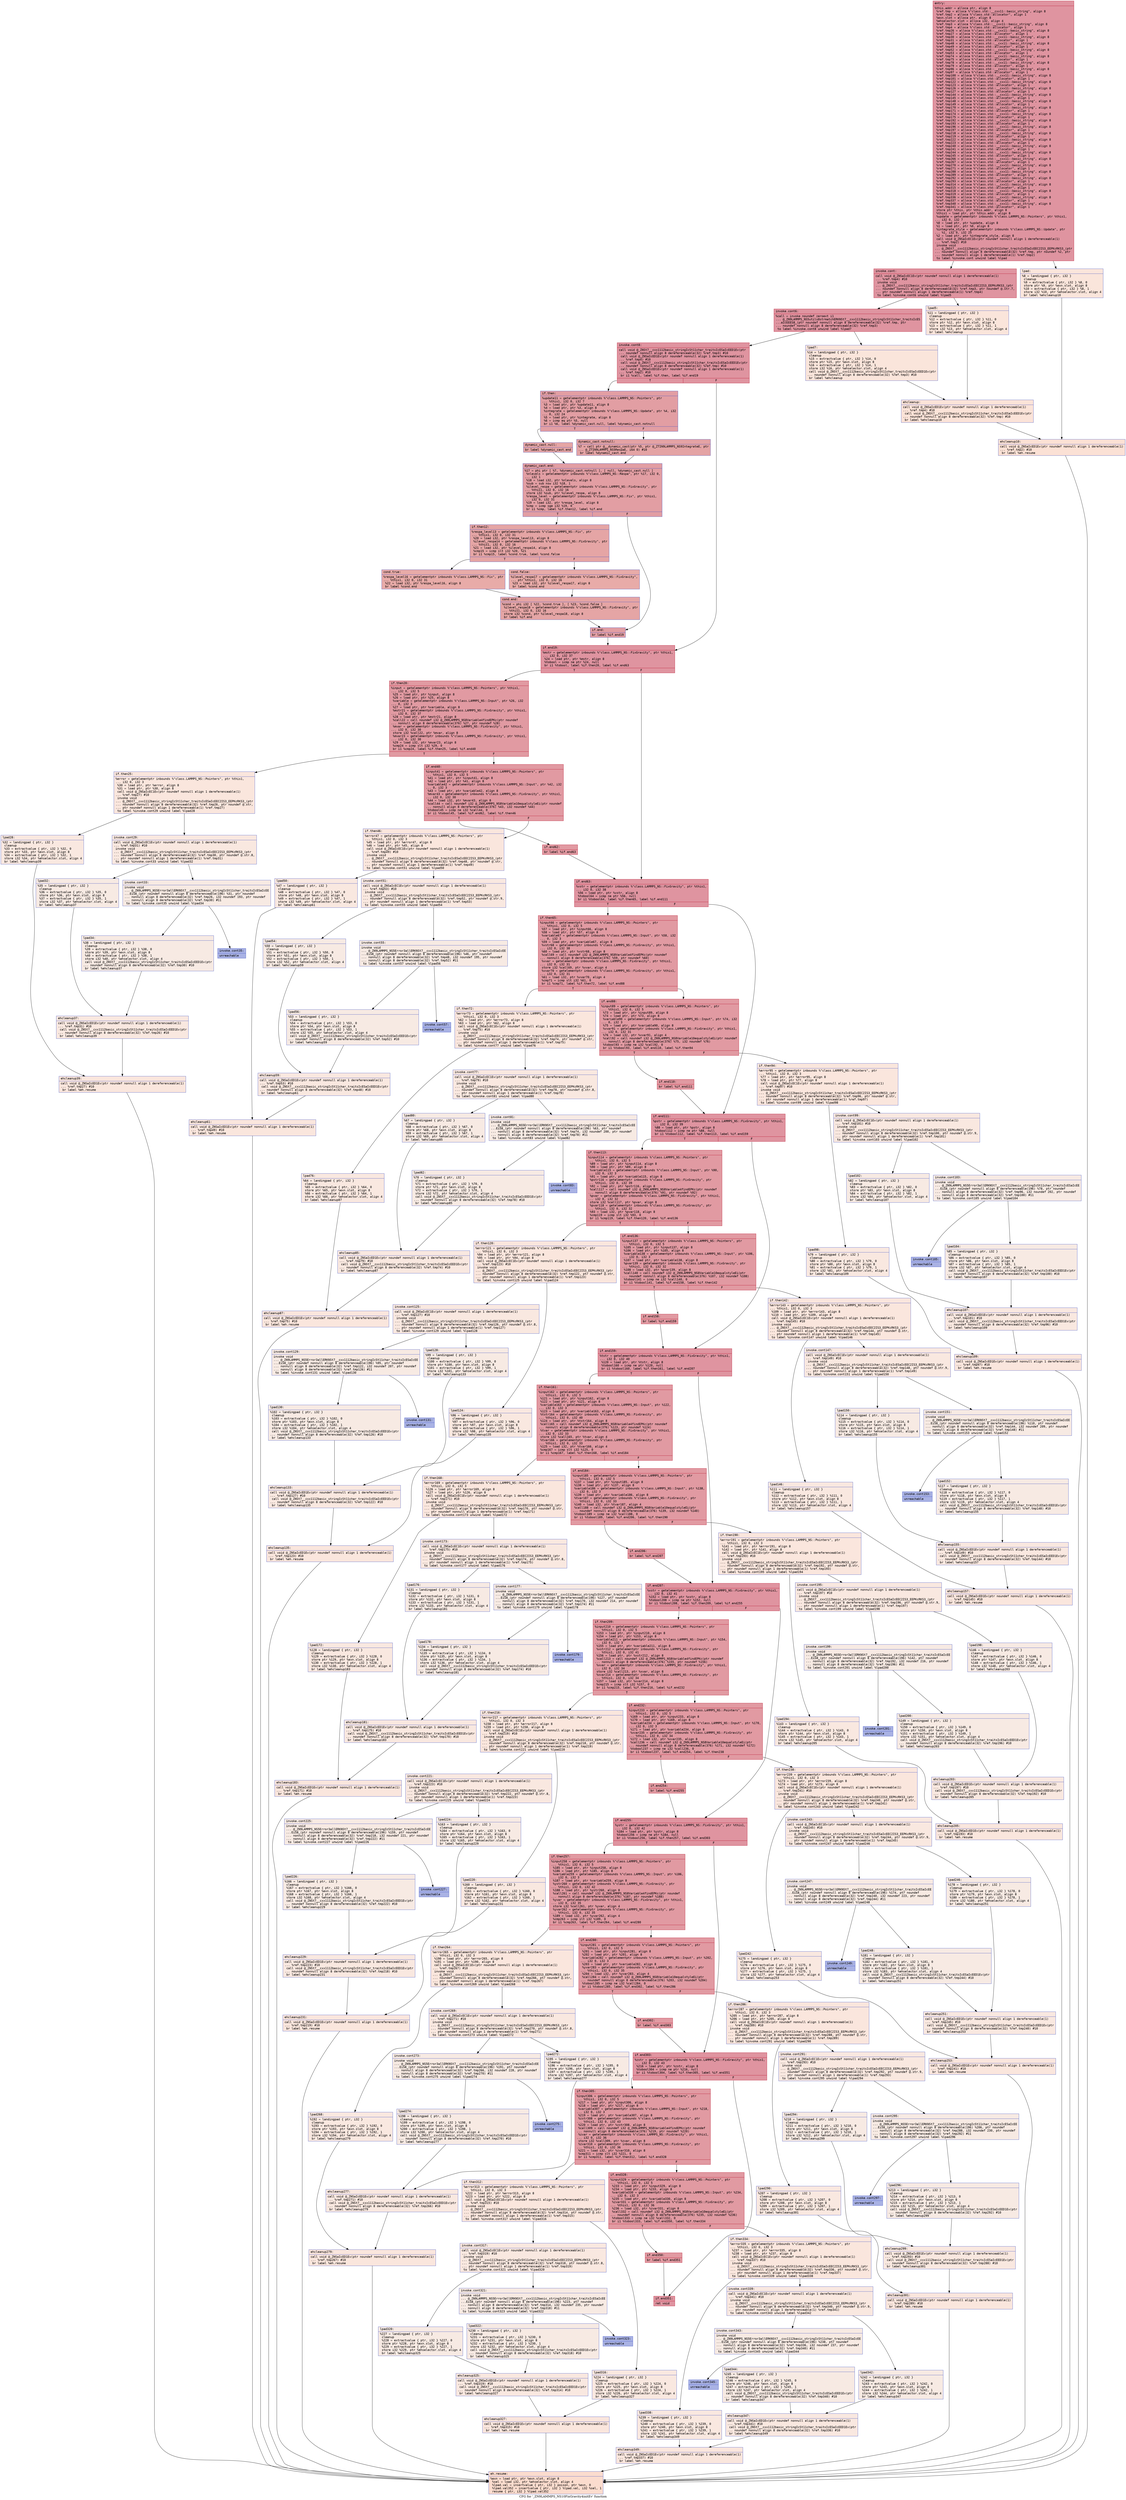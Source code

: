 digraph "CFG for '_ZN9LAMMPS_NS10FixGravity4initEv' function" {
	label="CFG for '_ZN9LAMMPS_NS10FixGravity4initEv' function";

	Node0x556d2fbdf430 [shape=record,color="#b70d28ff", style=filled, fillcolor="#b70d2870" fontname="Courier",label="{entry:\l|  %this.addr = alloca ptr, align 8\l  %ref.tmp = alloca %\"class.std::__cxx11::basic_string\", align 8\l  %ref.tmp2 = alloca %\"class.std::allocator\", align 1\l  %exn.slot = alloca ptr, align 8\l  %ehselector.slot = alloca i32, align 4\l  %ref.tmp3 = alloca %\"class.std::__cxx11::basic_string\", align 8\l  %ref.tmp4 = alloca %\"class.std::allocator\", align 1\l  %ref.tmp26 = alloca %\"class.std::__cxx11::basic_string\", align 8\l  %ref.tmp27 = alloca %\"class.std::allocator\", align 1\l  %ref.tmp30 = alloca %\"class.std::__cxx11::basic_string\", align 8\l  %ref.tmp31 = alloca %\"class.std::allocator\", align 1\l  %ref.tmp48 = alloca %\"class.std::__cxx11::basic_string\", align 8\l  %ref.tmp49 = alloca %\"class.std::allocator\", align 1\l  %ref.tmp52 = alloca %\"class.std::__cxx11::basic_string\", align 8\l  %ref.tmp53 = alloca %\"class.std::allocator\", align 1\l  %ref.tmp74 = alloca %\"class.std::__cxx11::basic_string\", align 8\l  %ref.tmp75 = alloca %\"class.std::allocator\", align 1\l  %ref.tmp78 = alloca %\"class.std::__cxx11::basic_string\", align 8\l  %ref.tmp79 = alloca %\"class.std::allocator\", align 1\l  %ref.tmp96 = alloca %\"class.std::__cxx11::basic_string\", align 8\l  %ref.tmp97 = alloca %\"class.std::allocator\", align 1\l  %ref.tmp100 = alloca %\"class.std::__cxx11::basic_string\", align 8\l  %ref.tmp101 = alloca %\"class.std::allocator\", align 1\l  %ref.tmp122 = alloca %\"class.std::__cxx11::basic_string\", align 8\l  %ref.tmp123 = alloca %\"class.std::allocator\", align 1\l  %ref.tmp126 = alloca %\"class.std::__cxx11::basic_string\", align 8\l  %ref.tmp127 = alloca %\"class.std::allocator\", align 1\l  %ref.tmp144 = alloca %\"class.std::__cxx11::basic_string\", align 8\l  %ref.tmp145 = alloca %\"class.std::allocator\", align 1\l  %ref.tmp148 = alloca %\"class.std::__cxx11::basic_string\", align 8\l  %ref.tmp149 = alloca %\"class.std::allocator\", align 1\l  %ref.tmp170 = alloca %\"class.std::__cxx11::basic_string\", align 8\l  %ref.tmp171 = alloca %\"class.std::allocator\", align 1\l  %ref.tmp174 = alloca %\"class.std::__cxx11::basic_string\", align 8\l  %ref.tmp175 = alloca %\"class.std::allocator\", align 1\l  %ref.tmp192 = alloca %\"class.std::__cxx11::basic_string\", align 8\l  %ref.tmp193 = alloca %\"class.std::allocator\", align 1\l  %ref.tmp196 = alloca %\"class.std::__cxx11::basic_string\", align 8\l  %ref.tmp197 = alloca %\"class.std::allocator\", align 1\l  %ref.tmp218 = alloca %\"class.std::__cxx11::basic_string\", align 8\l  %ref.tmp219 = alloca %\"class.std::allocator\", align 1\l  %ref.tmp222 = alloca %\"class.std::__cxx11::basic_string\", align 8\l  %ref.tmp223 = alloca %\"class.std::allocator\", align 1\l  %ref.tmp240 = alloca %\"class.std::__cxx11::basic_string\", align 8\l  %ref.tmp241 = alloca %\"class.std::allocator\", align 1\l  %ref.tmp244 = alloca %\"class.std::__cxx11::basic_string\", align 8\l  %ref.tmp245 = alloca %\"class.std::allocator\", align 1\l  %ref.tmp266 = alloca %\"class.std::__cxx11::basic_string\", align 8\l  %ref.tmp267 = alloca %\"class.std::allocator\", align 1\l  %ref.tmp270 = alloca %\"class.std::__cxx11::basic_string\", align 8\l  %ref.tmp271 = alloca %\"class.std::allocator\", align 1\l  %ref.tmp288 = alloca %\"class.std::__cxx11::basic_string\", align 8\l  %ref.tmp289 = alloca %\"class.std::allocator\", align 1\l  %ref.tmp292 = alloca %\"class.std::__cxx11::basic_string\", align 8\l  %ref.tmp293 = alloca %\"class.std::allocator\", align 1\l  %ref.tmp314 = alloca %\"class.std::__cxx11::basic_string\", align 8\l  %ref.tmp315 = alloca %\"class.std::allocator\", align 1\l  %ref.tmp318 = alloca %\"class.std::__cxx11::basic_string\", align 8\l  %ref.tmp319 = alloca %\"class.std::allocator\", align 1\l  %ref.tmp336 = alloca %\"class.std::__cxx11::basic_string\", align 8\l  %ref.tmp337 = alloca %\"class.std::allocator\", align 1\l  %ref.tmp340 = alloca %\"class.std::__cxx11::basic_string\", align 8\l  %ref.tmp341 = alloca %\"class.std::allocator\", align 1\l  store ptr %this, ptr %this.addr, align 8\l  %this1 = load ptr, ptr %this.addr, align 8\l  %update = getelementptr inbounds %\"class.LAMMPS_NS::Pointers\", ptr %this1,\l... i32 0, i32 7\l  %0 = load ptr, ptr %update, align 8\l  %1 = load ptr, ptr %0, align 8\l  %integrate_style = getelementptr inbounds %\"class.LAMMPS_NS::Update\", ptr\l... %1, i32 0, i32 25\l  %2 = load ptr, ptr %integrate_style, align 8\l  call void @_ZNSaIcEC1Ev(ptr noundef nonnull align 1 dereferenceable(1)\l... %ref.tmp2) #10\l  invoke void\l... @_ZNSt7__cxx1112basic_stringIcSt11char_traitsIcESaIcEEC2IS3_EEPKcRKS3_(ptr\l... noundef nonnull align 8 dereferenceable(32) %ref.tmp, ptr noundef %2, ptr\l... noundef nonnull align 1 dereferenceable(1) %ref.tmp2)\l          to label %invoke.cont unwind label %lpad\l}"];
	Node0x556d2fbdf430 -> Node0x556d2fc40b30[tooltip="entry -> invoke.cont\nProbability 100.00%" ];
	Node0x556d2fbdf430 -> Node0x556d2fc40b80[tooltip="entry -> lpad\nProbability 0.00%" ];
	Node0x556d2fc40b30 [shape=record,color="#b70d28ff", style=filled, fillcolor="#b70d2870" fontname="Courier",label="{invoke.cont:\l|  call void @_ZNSaIcEC1Ev(ptr noundef nonnull align 1 dereferenceable(1)\l... %ref.tmp4) #10\l  invoke void\l... @_ZNSt7__cxx1112basic_stringIcSt11char_traitsIcESaIcEEC2IS3_EEPKcRKS3_(ptr\l... noundef nonnull align 8 dereferenceable(32) %ref.tmp3, ptr noundef @.str.7,\l... ptr noundef nonnull align 1 dereferenceable(1) %ref.tmp4)\l          to label %invoke.cont6 unwind label %lpad5\l}"];
	Node0x556d2fc40b30 -> Node0x556d2fc40ea0[tooltip="invoke.cont -> invoke.cont6\nProbability 100.00%" ];
	Node0x556d2fc40b30 -> Node0x556d2fc40ef0[tooltip="invoke.cont -> lpad5\nProbability 0.00%" ];
	Node0x556d2fc40ea0 [shape=record,color="#b70d28ff", style=filled, fillcolor="#b70d2870" fontname="Courier",label="{invoke.cont6:\l|  %call = invoke noundef zeroext i1\l... @_ZN9LAMMPS_NS5utils8strmatchERKNSt7__cxx1112basic_stringIcSt11char_traitsIcES\l...aIcEEES8_(ptr noundef nonnull align 8 dereferenceable(32) %ref.tmp, ptr\l... noundef nonnull align 8 dereferenceable(32) %ref.tmp3)\l          to label %invoke.cont8 unwind label %lpad7\l}"];
	Node0x556d2fc40ea0 -> Node0x556d2fc40e50[tooltip="invoke.cont6 -> invoke.cont8\nProbability 100.00%" ];
	Node0x556d2fc40ea0 -> Node0x556d2fc41120[tooltip="invoke.cont6 -> lpad7\nProbability 0.00%" ];
	Node0x556d2fc40e50 [shape=record,color="#b70d28ff", style=filled, fillcolor="#b70d2870" fontname="Courier",label="{invoke.cont8:\l|  call void @_ZNSt7__cxx1112basic_stringIcSt11char_traitsIcESaIcEED1Ev(ptr\l... noundef nonnull align 8 dereferenceable(32) %ref.tmp3) #10\l  call void @_ZNSaIcED1Ev(ptr noundef nonnull align 1 dereferenceable(1)\l... %ref.tmp4) #10\l  call void @_ZNSt7__cxx1112basic_stringIcSt11char_traitsIcESaIcEED1Ev(ptr\l... noundef nonnull align 8 dereferenceable(32) %ref.tmp) #10\l  call void @_ZNSaIcED1Ev(ptr noundef nonnull align 1 dereferenceable(1)\l... %ref.tmp2) #10\l  br i1 %call, label %if.then, label %if.end19\l|{<s0>T|<s1>F}}"];
	Node0x556d2fc40e50:s0 -> Node0x556d2fc41720[tooltip="invoke.cont8 -> if.then\nProbability 50.00%" ];
	Node0x556d2fc40e50:s1 -> Node0x556d2fc1bf80[tooltip="invoke.cont8 -> if.end19\nProbability 50.00%" ];
	Node0x556d2fc41720 [shape=record,color="#3d50c3ff", style=filled, fillcolor="#be242e70" fontname="Courier",label="{if.then:\l|  %update11 = getelementptr inbounds %\"class.LAMMPS_NS::Pointers\", ptr\l... %this1, i32 0, i32 7\l  %3 = load ptr, ptr %update11, align 8\l  %4 = load ptr, ptr %3, align 8\l  %integrate = getelementptr inbounds %\"class.LAMMPS_NS::Update\", ptr %4, i32\l... 0, i32 24\l  %5 = load ptr, ptr %integrate, align 8\l  %6 = icmp eq ptr %5, null\l  br i1 %6, label %dynamic_cast.null, label %dynamic_cast.notnull\l|{<s0>T|<s1>F}}"];
	Node0x556d2fc41720:s0 -> Node0x556d2fc1c4d0[tooltip="if.then -> dynamic_cast.null\nProbability 37.50%" ];
	Node0x556d2fc41720:s1 -> Node0x556d2fc1c570[tooltip="if.then -> dynamic_cast.notnull\nProbability 62.50%" ];
	Node0x556d2fc1c570 [shape=record,color="#3d50c3ff", style=filled, fillcolor="#c32e3170" fontname="Courier",label="{dynamic_cast.notnull:\l|  %7 = call ptr @__dynamic_cast(ptr %5, ptr @_ZTIN9LAMMPS_NS9IntegrateE, ptr\l... @_ZTIN9LAMMPS_NS5RespaE, i64 0) #10\l  br label %dynamic_cast.end\l}"];
	Node0x556d2fc1c570 -> Node0x556d2fc1c930[tooltip="dynamic_cast.notnull -> dynamic_cast.end\nProbability 100.00%" ];
	Node0x556d2fc40b80 [shape=record,color="#3d50c3ff", style=filled, fillcolor="#f4c5ad70" fontname="Courier",label="{lpad:\l|  %8 = landingpad \{ ptr, i32 \}\l          cleanup\l  %9 = extractvalue \{ ptr, i32 \} %8, 0\l  store ptr %9, ptr %exn.slot, align 8\l  %10 = extractvalue \{ ptr, i32 \} %8, 1\l  store i32 %10, ptr %ehselector.slot, align 4\l  br label %ehcleanup10\l}"];
	Node0x556d2fc40b80 -> Node0x556d2fc1cc50[tooltip="lpad -> ehcleanup10\nProbability 100.00%" ];
	Node0x556d2fc40ef0 [shape=record,color="#3d50c3ff", style=filled, fillcolor="#f4c5ad70" fontname="Courier",label="{lpad5:\l|  %11 = landingpad \{ ptr, i32 \}\l          cleanup\l  %12 = extractvalue \{ ptr, i32 \} %11, 0\l  store ptr %12, ptr %exn.slot, align 8\l  %13 = extractvalue \{ ptr, i32 \} %11, 1\l  store i32 %13, ptr %ehselector.slot, align 4\l  br label %ehcleanup\l}"];
	Node0x556d2fc40ef0 -> Node0x556d2fc1cff0[tooltip="lpad5 -> ehcleanup\nProbability 100.00%" ];
	Node0x556d2fc41120 [shape=record,color="#3d50c3ff", style=filled, fillcolor="#f4c5ad70" fontname="Courier",label="{lpad7:\l|  %14 = landingpad \{ ptr, i32 \}\l          cleanup\l  %15 = extractvalue \{ ptr, i32 \} %14, 0\l  store ptr %15, ptr %exn.slot, align 8\l  %16 = extractvalue \{ ptr, i32 \} %14, 1\l  store i32 %16, ptr %ehselector.slot, align 4\l  call void @_ZNSt7__cxx1112basic_stringIcSt11char_traitsIcESaIcEED1Ev(ptr\l... noundef nonnull align 8 dereferenceable(32) %ref.tmp3) #10\l  br label %ehcleanup\l}"];
	Node0x556d2fc41120 -> Node0x556d2fc1cff0[tooltip="lpad7 -> ehcleanup\nProbability 100.00%" ];
	Node0x556d2fc1cff0 [shape=record,color="#3d50c3ff", style=filled, fillcolor="#f6bfa670" fontname="Courier",label="{ehcleanup:\l|  call void @_ZNSaIcED1Ev(ptr noundef nonnull align 1 dereferenceable(1)\l... %ref.tmp4) #10\l  call void @_ZNSt7__cxx1112basic_stringIcSt11char_traitsIcESaIcEED1Ev(ptr\l... noundef nonnull align 8 dereferenceable(32) %ref.tmp) #10\l  br label %ehcleanup10\l}"];
	Node0x556d2fc1cff0 -> Node0x556d2fc1cc50[tooltip="ehcleanup -> ehcleanup10\nProbability 100.00%" ];
	Node0x556d2fc1cc50 [shape=record,color="#3d50c3ff", style=filled, fillcolor="#f7bca170" fontname="Courier",label="{ehcleanup10:\l|  call void @_ZNSaIcED1Ev(ptr noundef nonnull align 1 dereferenceable(1)\l... %ref.tmp2) #10\l  br label %eh.resume\l}"];
	Node0x556d2fc1cc50 -> Node0x556d2fc1d900[tooltip="ehcleanup10 -> eh.resume\nProbability 100.00%" ];
	Node0x556d2fc1c4d0 [shape=record,color="#3d50c3ff", style=filled, fillcolor="#c5333470" fontname="Courier",label="{dynamic_cast.null:\l|  br label %dynamic_cast.end\l}"];
	Node0x556d2fc1c4d0 -> Node0x556d2fc1c930[tooltip="dynamic_cast.null -> dynamic_cast.end\nProbability 100.00%" ];
	Node0x556d2fc1c930 [shape=record,color="#3d50c3ff", style=filled, fillcolor="#be242e70" fontname="Courier",label="{dynamic_cast.end:\l|  %17 = phi ptr [ %7, %dynamic_cast.notnull ], [ null, %dynamic_cast.null ]\l  %nlevels = getelementptr inbounds %\"class.LAMMPS_NS::Respa\", ptr %17, i32 0,\l... i32 1\l  %18 = load i32, ptr %nlevels, align 8\l  %sub = sub nsw i32 %18, 1\l  %ilevel_respa = getelementptr inbounds %\"class.LAMMPS_NS::FixGravity\", ptr\l... %this1, i32 0, i32 16\l  store i32 %sub, ptr %ilevel_respa, align 8\l  %respa_level = getelementptr inbounds %\"class.LAMMPS_NS::Fix\", ptr %this1,\l... i32 0, i32 31\l  %19 = load i32, ptr %respa_level, align 8\l  %cmp = icmp sge i32 %19, 0\l  br i1 %cmp, label %if.then12, label %if.end\l|{<s0>T|<s1>F}}"];
	Node0x556d2fc1c930:s0 -> Node0x556d2fc1dff0[tooltip="dynamic_cast.end -> if.then12\nProbability 50.00%" ];
	Node0x556d2fc1c930:s1 -> Node0x556d2fc1e070[tooltip="dynamic_cast.end -> if.end\nProbability 50.00%" ];
	Node0x556d2fc1dff0 [shape=record,color="#3d50c3ff", style=filled, fillcolor="#c5333470" fontname="Courier",label="{if.then12:\l|  %respa_level13 = getelementptr inbounds %\"class.LAMMPS_NS::Fix\", ptr\l... %this1, i32 0, i32 31\l  %20 = load i32, ptr %respa_level13, align 8\l  %ilevel_respa14 = getelementptr inbounds %\"class.LAMMPS_NS::FixGravity\", ptr\l... %this1, i32 0, i32 16\l  %21 = load i32, ptr %ilevel_respa14, align 8\l  %cmp15 = icmp slt i32 %20, %21\l  br i1 %cmp15, label %cond.true, label %cond.false\l|{<s0>T|<s1>F}}"];
	Node0x556d2fc1dff0:s0 -> Node0x556d2fc1e550[tooltip="if.then12 -> cond.true\nProbability 50.00%" ];
	Node0x556d2fc1dff0:s1 -> Node0x556d2fc1e5d0[tooltip="if.then12 -> cond.false\nProbability 50.00%" ];
	Node0x556d2fc1e550 [shape=record,color="#3d50c3ff", style=filled, fillcolor="#cc403a70" fontname="Courier",label="{cond.true:\l|  %respa_level16 = getelementptr inbounds %\"class.LAMMPS_NS::Fix\", ptr\l... %this1, i32 0, i32 31\l  %22 = load i32, ptr %respa_level16, align 8\l  br label %cond.end\l}"];
	Node0x556d2fc1e550 -> Node0x556d2fc3f650[tooltip="cond.true -> cond.end\nProbability 100.00%" ];
	Node0x556d2fc1e5d0 [shape=record,color="#3d50c3ff", style=filled, fillcolor="#cc403a70" fontname="Courier",label="{cond.false:\l|  %ilevel_respa17 = getelementptr inbounds %\"class.LAMMPS_NS::FixGravity\",\l... ptr %this1, i32 0, i32 16\l  %23 = load i32, ptr %ilevel_respa17, align 8\l  br label %cond.end\l}"];
	Node0x556d2fc1e5d0 -> Node0x556d2fc3f650[tooltip="cond.false -> cond.end\nProbability 100.00%" ];
	Node0x556d2fc3f650 [shape=record,color="#3d50c3ff", style=filled, fillcolor="#c5333470" fontname="Courier",label="{cond.end:\l|  %cond = phi i32 [ %22, %cond.true ], [ %23, %cond.false ]\l  %ilevel_respa18 = getelementptr inbounds %\"class.LAMMPS_NS::FixGravity\", ptr\l... %this1, i32 0, i32 16\l  store i32 %cond, ptr %ilevel_respa18, align 8\l  br label %if.end\l}"];
	Node0x556d2fc3f650 -> Node0x556d2fc1e070[tooltip="cond.end -> if.end\nProbability 100.00%" ];
	Node0x556d2fc1e070 [shape=record,color="#3d50c3ff", style=filled, fillcolor="#be242e70" fontname="Courier",label="{if.end:\l|  br label %if.end19\l}"];
	Node0x556d2fc1e070 -> Node0x556d2fc1bf80[tooltip="if.end -> if.end19\nProbability 100.00%" ];
	Node0x556d2fc1bf80 [shape=record,color="#b70d28ff", style=filled, fillcolor="#b70d2870" fontname="Courier",label="{if.end19:\l|  %mstr = getelementptr inbounds %\"class.LAMMPS_NS::FixGravity\", ptr %this1,\l... i32 0, i32 37\l  %24 = load ptr, ptr %mstr, align 8\l  %tobool = icmp ne ptr %24, null\l  br i1 %tobool, label %if.then20, label %if.end63\l|{<s0>T|<s1>F}}"];
	Node0x556d2fc1bf80:s0 -> Node0x556d2fc1f6f0[tooltip="if.end19 -> if.then20\nProbability 62.50%" ];
	Node0x556d2fc1bf80:s1 -> Node0x556d2fc1f770[tooltip="if.end19 -> if.end63\nProbability 37.50%" ];
	Node0x556d2fc1f6f0 [shape=record,color="#b70d28ff", style=filled, fillcolor="#bb1b2c70" fontname="Courier",label="{if.then20:\l|  %input = getelementptr inbounds %\"class.LAMMPS_NS::Pointers\", ptr %this1,\l... i32 0, i32 5\l  %25 = load ptr, ptr %input, align 8\l  %26 = load ptr, ptr %25, align 8\l  %variable = getelementptr inbounds %\"class.LAMMPS_NS::Input\", ptr %26, i32\l... 0, i32 3\l  %27 = load ptr, ptr %variable, align 8\l  %mstr21 = getelementptr inbounds %\"class.LAMMPS_NS::FixGravity\", ptr %this1,\l... i32 0, i32 37\l  %28 = load ptr, ptr %mstr21, align 8\l  %call22 = call noundef i32 @_ZN9LAMMPS_NS8Variable4findEPKc(ptr noundef\l... nonnull align 8 dereferenceable(376) %27, ptr noundef %28)\l  %mvar = getelementptr inbounds %\"class.LAMMPS_NS::FixGravity\", ptr %this1,\l... i32 0, i32 30\l  store i32 %call22, ptr %mvar, align 8\l  %mvar23 = getelementptr inbounds %\"class.LAMMPS_NS::FixGravity\", ptr %this1,\l... i32 0, i32 30\l  %29 = load i32, ptr %mvar23, align 8\l  %cmp24 = icmp slt i32 %29, 0\l  br i1 %cmp24, label %if.then25, label %if.end40\l|{<s0>T|<s1>F}}"];
	Node0x556d2fc1f6f0:s0 -> Node0x556d2fc49ab0[tooltip="if.then20 -> if.then25\nProbability 0.00%" ];
	Node0x556d2fc1f6f0:s1 -> Node0x556d2fc49b60[tooltip="if.then20 -> if.end40\nProbability 100.00%" ];
	Node0x556d2fc49ab0 [shape=record,color="#3d50c3ff", style=filled, fillcolor="#f3c7b170" fontname="Courier",label="{if.then25:\l|  %error = getelementptr inbounds %\"class.LAMMPS_NS::Pointers\", ptr %this1,\l... i32 0, i32 3\l  %30 = load ptr, ptr %error, align 8\l  %31 = load ptr, ptr %30, align 8\l  call void @_ZNSaIcEC1Ev(ptr noundef nonnull align 1 dereferenceable(1)\l... %ref.tmp27) #10\l  invoke void\l... @_ZNSt7__cxx1112basic_stringIcSt11char_traitsIcESaIcEEC2IS3_EEPKcRKS3_(ptr\l... noundef nonnull align 8 dereferenceable(32) %ref.tmp26, ptr noundef @.str,\l... ptr noundef nonnull align 1 dereferenceable(1) %ref.tmp27)\l          to label %invoke.cont29 unwind label %lpad28\l}"];
	Node0x556d2fc49ab0 -> Node0x556d2fc4a030[tooltip="if.then25 -> invoke.cont29\nProbability 50.00%" ];
	Node0x556d2fc49ab0 -> Node0x556d2fc4a0b0[tooltip="if.then25 -> lpad28\nProbability 50.00%" ];
	Node0x556d2fc4a030 [shape=record,color="#3d50c3ff", style=filled, fillcolor="#f1ccb870" fontname="Courier",label="{invoke.cont29:\l|  call void @_ZNSaIcEC1Ev(ptr noundef nonnull align 1 dereferenceable(1)\l... %ref.tmp31) #10\l  invoke void\l... @_ZNSt7__cxx1112basic_stringIcSt11char_traitsIcESaIcEEC2IS3_EEPKcRKS3_(ptr\l... noundef nonnull align 8 dereferenceable(32) %ref.tmp30, ptr noundef @.str.8,\l... ptr noundef nonnull align 1 dereferenceable(1) %ref.tmp31)\l          to label %invoke.cont33 unwind label %lpad32\l}"];
	Node0x556d2fc4a030 -> Node0x556d2fc4a430[tooltip="invoke.cont29 -> invoke.cont33\nProbability 50.00%" ];
	Node0x556d2fc4a030 -> Node0x556d2fc4a480[tooltip="invoke.cont29 -> lpad32\nProbability 50.00%" ];
	Node0x556d2fc4a430 [shape=record,color="#3d50c3ff", style=filled, fillcolor="#eed0c070" fontname="Courier",label="{invoke.cont33:\l|  invoke void\l... @_ZN9LAMMPS_NS5Error3allERKNSt7__cxx1112basic_stringIcSt11char_traitsIcESaIcEE\l...EiS8_(ptr noundef nonnull align 8 dereferenceable(196) %31, ptr noundef\l... nonnull align 8 dereferenceable(32) %ref.tmp26, i32 noundef 193, ptr noundef\l... nonnull align 8 dereferenceable(32) %ref.tmp30) #11\l          to label %invoke.cont35 unwind label %lpad34\l}"];
	Node0x556d2fc4a430 -> Node0x556d2fc4a3e0[tooltip="invoke.cont33 -> invoke.cont35\nProbability 0.00%" ];
	Node0x556d2fc4a430 -> Node0x556d2fc4a7a0[tooltip="invoke.cont33 -> lpad34\nProbability 100.00%" ];
	Node0x556d2fc4a3e0 [shape=record,color="#3d50c3ff", style=filled, fillcolor="#3d50c370" fontname="Courier",label="{invoke.cont35:\l|  unreachable\l}"];
	Node0x556d2fc4a0b0 [shape=record,color="#3d50c3ff", style=filled, fillcolor="#f1ccb870" fontname="Courier",label="{lpad28:\l|  %32 = landingpad \{ ptr, i32 \}\l          cleanup\l  %33 = extractvalue \{ ptr, i32 \} %32, 0\l  store ptr %33, ptr %exn.slot, align 8\l  %34 = extractvalue \{ ptr, i32 \} %32, 1\l  store i32 %34, ptr %ehselector.slot, align 4\l  br label %ehcleanup39\l}"];
	Node0x556d2fc4a0b0 -> Node0x556d2fc4ad60[tooltip="lpad28 -> ehcleanup39\nProbability 100.00%" ];
	Node0x556d2fc4a480 [shape=record,color="#3d50c3ff", style=filled, fillcolor="#eed0c070" fontname="Courier",label="{lpad32:\l|  %35 = landingpad \{ ptr, i32 \}\l          cleanup\l  %36 = extractvalue \{ ptr, i32 \} %35, 0\l  store ptr %36, ptr %exn.slot, align 8\l  %37 = extractvalue \{ ptr, i32 \} %35, 1\l  store i32 %37, ptr %ehselector.slot, align 4\l  br label %ehcleanup37\l}"];
	Node0x556d2fc4a480 -> Node0x556d2fc4b0b0[tooltip="lpad32 -> ehcleanup37\nProbability 100.00%" ];
	Node0x556d2fc4a7a0 [shape=record,color="#3d50c3ff", style=filled, fillcolor="#eed0c070" fontname="Courier",label="{lpad34:\l|  %38 = landingpad \{ ptr, i32 \}\l          cleanup\l  %39 = extractvalue \{ ptr, i32 \} %38, 0\l  store ptr %39, ptr %exn.slot, align 8\l  %40 = extractvalue \{ ptr, i32 \} %38, 1\l  store i32 %40, ptr %ehselector.slot, align 4\l  call void @_ZNSt7__cxx1112basic_stringIcSt11char_traitsIcESaIcEED1Ev(ptr\l... noundef nonnull align 8 dereferenceable(32) %ref.tmp30) #10\l  br label %ehcleanup37\l}"];
	Node0x556d2fc4a7a0 -> Node0x556d2fc4b0b0[tooltip="lpad34 -> ehcleanup37\nProbability 100.00%" ];
	Node0x556d2fc4b0b0 [shape=record,color="#3d50c3ff", style=filled, fillcolor="#f1ccb870" fontname="Courier",label="{ehcleanup37:\l|  call void @_ZNSaIcED1Ev(ptr noundef nonnull align 1 dereferenceable(1)\l... %ref.tmp31) #10\l  call void @_ZNSt7__cxx1112basic_stringIcSt11char_traitsIcESaIcEED1Ev(ptr\l... noundef nonnull align 8 dereferenceable(32) %ref.tmp26) #10\l  br label %ehcleanup39\l}"];
	Node0x556d2fc4b0b0 -> Node0x556d2fc4ad60[tooltip="ehcleanup37 -> ehcleanup39\nProbability 100.00%" ];
	Node0x556d2fc4ad60 [shape=record,color="#3d50c3ff", style=filled, fillcolor="#f3c7b170" fontname="Courier",label="{ehcleanup39:\l|  call void @_ZNSaIcED1Ev(ptr noundef nonnull align 1 dereferenceable(1)\l... %ref.tmp27) #10\l  br label %eh.resume\l}"];
	Node0x556d2fc4ad60 -> Node0x556d2fc1d900[tooltip="ehcleanup39 -> eh.resume\nProbability 100.00%" ];
	Node0x556d2fc49b60 [shape=record,color="#b70d28ff", style=filled, fillcolor="#bb1b2c70" fontname="Courier",label="{if.end40:\l|  %input41 = getelementptr inbounds %\"class.LAMMPS_NS::Pointers\", ptr\l... %this1, i32 0, i32 5\l  %41 = load ptr, ptr %input41, align 8\l  %42 = load ptr, ptr %41, align 8\l  %variable42 = getelementptr inbounds %\"class.LAMMPS_NS::Input\", ptr %42, i32\l... 0, i32 3\l  %43 = load ptr, ptr %variable42, align 8\l  %mvar43 = getelementptr inbounds %\"class.LAMMPS_NS::FixGravity\", ptr %this1,\l... i32 0, i32 30\l  %44 = load i32, ptr %mvar43, align 8\l  %call44 = call noundef i32 @_ZN9LAMMPS_NS8Variable10equalstyleEi(ptr noundef\l... nonnull align 8 dereferenceable(376) %43, i32 noundef %44)\l  %tobool45 = icmp ne i32 %call44, 0\l  br i1 %tobool45, label %if.end62, label %if.then46\l|{<s0>T|<s1>F}}"];
	Node0x556d2fc49b60:s0 -> Node0x556d2fc4c0f0[tooltip="if.end40 -> if.end62\nProbability 100.00%" ];
	Node0x556d2fc49b60:s1 -> Node0x556d2fc4c170[tooltip="if.end40 -> if.then46\nProbability 0.00%" ];
	Node0x556d2fc4c170 [shape=record,color="#3d50c3ff", style=filled, fillcolor="#f3c7b170" fontname="Courier",label="{if.then46:\l|  %error47 = getelementptr inbounds %\"class.LAMMPS_NS::Pointers\", ptr\l... %this1, i32 0, i32 3\l  %45 = load ptr, ptr %error47, align 8\l  %46 = load ptr, ptr %45, align 8\l  call void @_ZNSaIcEC1Ev(ptr noundef nonnull align 1 dereferenceable(1)\l... %ref.tmp49) #10\l  invoke void\l... @_ZNSt7__cxx1112basic_stringIcSt11char_traitsIcESaIcEEC2IS3_EEPKcRKS3_(ptr\l... noundef nonnull align 8 dereferenceable(32) %ref.tmp48, ptr noundef @.str,\l... ptr noundef nonnull align 1 dereferenceable(1) %ref.tmp49)\l          to label %invoke.cont51 unwind label %lpad50\l}"];
	Node0x556d2fc4c170 -> Node0x556d2fc4c5e0[tooltip="if.then46 -> invoke.cont51\nProbability 50.00%" ];
	Node0x556d2fc4c170 -> Node0x556d2fc4c660[tooltip="if.then46 -> lpad50\nProbability 50.00%" ];
	Node0x556d2fc4c5e0 [shape=record,color="#3d50c3ff", style=filled, fillcolor="#f1ccb870" fontname="Courier",label="{invoke.cont51:\l|  call void @_ZNSaIcEC1Ev(ptr noundef nonnull align 1 dereferenceable(1)\l... %ref.tmp53) #10\l  invoke void\l... @_ZNSt7__cxx1112basic_stringIcSt11char_traitsIcESaIcEEC2IS3_EEPKcRKS3_(ptr\l... noundef nonnull align 8 dereferenceable(32) %ref.tmp52, ptr noundef @.str.9,\l... ptr noundef nonnull align 1 dereferenceable(1) %ref.tmp53)\l          to label %invoke.cont55 unwind label %lpad54\l}"];
	Node0x556d2fc4c5e0 -> Node0x556d2fc4c980[tooltip="invoke.cont51 -> invoke.cont55\nProbability 50.00%" ];
	Node0x556d2fc4c5e0 -> Node0x556d2fc4c9d0[tooltip="invoke.cont51 -> lpad54\nProbability 50.00%" ];
	Node0x556d2fc4c980 [shape=record,color="#3d50c3ff", style=filled, fillcolor="#eed0c070" fontname="Courier",label="{invoke.cont55:\l|  invoke void\l... @_ZN9LAMMPS_NS5Error3allERKNSt7__cxx1112basic_stringIcSt11char_traitsIcESaIcEE\l...EiS8_(ptr noundef nonnull align 8 dereferenceable(196) %46, ptr noundef\l... nonnull align 8 dereferenceable(32) %ref.tmp48, i32 noundef 195, ptr noundef\l... nonnull align 8 dereferenceable(32) %ref.tmp52) #11\l          to label %invoke.cont57 unwind label %lpad56\l}"];
	Node0x556d2fc4c980 -> Node0x556d2fc4c930[tooltip="invoke.cont55 -> invoke.cont57\nProbability 0.00%" ];
	Node0x556d2fc4c980 -> Node0x556d2fc4ccf0[tooltip="invoke.cont55 -> lpad56\nProbability 100.00%" ];
	Node0x556d2fc4c930 [shape=record,color="#3d50c3ff", style=filled, fillcolor="#3d50c370" fontname="Courier",label="{invoke.cont57:\l|  unreachable\l}"];
	Node0x556d2fc4c660 [shape=record,color="#3d50c3ff", style=filled, fillcolor="#f1ccb870" fontname="Courier",label="{lpad50:\l|  %47 = landingpad \{ ptr, i32 \}\l          cleanup\l  %48 = extractvalue \{ ptr, i32 \} %47, 0\l  store ptr %48, ptr %exn.slot, align 8\l  %49 = extractvalue \{ ptr, i32 \} %47, 1\l  store i32 %49, ptr %ehselector.slot, align 4\l  br label %ehcleanup61\l}"];
	Node0x556d2fc4c660 -> Node0x556d2fc4dac0[tooltip="lpad50 -> ehcleanup61\nProbability 100.00%" ];
	Node0x556d2fc4c9d0 [shape=record,color="#3d50c3ff", style=filled, fillcolor="#eed0c070" fontname="Courier",label="{lpad54:\l|  %50 = landingpad \{ ptr, i32 \}\l          cleanup\l  %51 = extractvalue \{ ptr, i32 \} %50, 0\l  store ptr %51, ptr %exn.slot, align 8\l  %52 = extractvalue \{ ptr, i32 \} %50, 1\l  store i32 %52, ptr %ehselector.slot, align 4\l  br label %ehcleanup59\l}"];
	Node0x556d2fc4c9d0 -> Node0x556d2fc4de10[tooltip="lpad54 -> ehcleanup59\nProbability 100.00%" ];
	Node0x556d2fc4ccf0 [shape=record,color="#3d50c3ff", style=filled, fillcolor="#eed0c070" fontname="Courier",label="{lpad56:\l|  %53 = landingpad \{ ptr, i32 \}\l          cleanup\l  %54 = extractvalue \{ ptr, i32 \} %53, 0\l  store ptr %54, ptr %exn.slot, align 8\l  %55 = extractvalue \{ ptr, i32 \} %53, 1\l  store i32 %55, ptr %ehselector.slot, align 4\l  call void @_ZNSt7__cxx1112basic_stringIcSt11char_traitsIcESaIcEED1Ev(ptr\l... noundef nonnull align 8 dereferenceable(32) %ref.tmp52) #10\l  br label %ehcleanup59\l}"];
	Node0x556d2fc4ccf0 -> Node0x556d2fc4de10[tooltip="lpad56 -> ehcleanup59\nProbability 100.00%" ];
	Node0x556d2fc4de10 [shape=record,color="#3d50c3ff", style=filled, fillcolor="#f1ccb870" fontname="Courier",label="{ehcleanup59:\l|  call void @_ZNSaIcED1Ev(ptr noundef nonnull align 1 dereferenceable(1)\l... %ref.tmp53) #10\l  call void @_ZNSt7__cxx1112basic_stringIcSt11char_traitsIcESaIcEED1Ev(ptr\l... noundef nonnull align 8 dereferenceable(32) %ref.tmp48) #10\l  br label %ehcleanup61\l}"];
	Node0x556d2fc4de10 -> Node0x556d2fc4dac0[tooltip="ehcleanup59 -> ehcleanup61\nProbability 100.00%" ];
	Node0x556d2fc4dac0 [shape=record,color="#3d50c3ff", style=filled, fillcolor="#f3c7b170" fontname="Courier",label="{ehcleanup61:\l|  call void @_ZNSaIcED1Ev(ptr noundef nonnull align 1 dereferenceable(1)\l... %ref.tmp49) #10\l  br label %eh.resume\l}"];
	Node0x556d2fc4dac0 -> Node0x556d2fc1d900[tooltip="ehcleanup61 -> eh.resume\nProbability 100.00%" ];
	Node0x556d2fc4c0f0 [shape=record,color="#b70d28ff", style=filled, fillcolor="#bb1b2c70" fontname="Courier",label="{if.end62:\l|  br label %if.end63\l}"];
	Node0x556d2fc4c0f0 -> Node0x556d2fc1f770[tooltip="if.end62 -> if.end63\nProbability 100.00%" ];
	Node0x556d2fc1f770 [shape=record,color="#b70d28ff", style=filled, fillcolor="#b70d2870" fontname="Courier",label="{if.end63:\l|  %vstr = getelementptr inbounds %\"class.LAMMPS_NS::FixGravity\", ptr %this1,\l... i32 0, i32 38\l  %56 = load ptr, ptr %vstr, align 8\l  %tobool64 = icmp ne ptr %56, null\l  br i1 %tobool64, label %if.then65, label %if.end111\l|{<s0>T|<s1>F}}"];
	Node0x556d2fc1f770:s0 -> Node0x556d2fc4e970[tooltip="if.end63 -> if.then65\nProbability 62.50%" ];
	Node0x556d2fc1f770:s1 -> Node0x556d2fc4e9f0[tooltip="if.end63 -> if.end111\nProbability 37.50%" ];
	Node0x556d2fc4e970 [shape=record,color="#b70d28ff", style=filled, fillcolor="#bb1b2c70" fontname="Courier",label="{if.then65:\l|  %input66 = getelementptr inbounds %\"class.LAMMPS_NS::Pointers\", ptr\l... %this1, i32 0, i32 5\l  %57 = load ptr, ptr %input66, align 8\l  %58 = load ptr, ptr %57, align 8\l  %variable67 = getelementptr inbounds %\"class.LAMMPS_NS::Input\", ptr %58, i32\l... 0, i32 3\l  %59 = load ptr, ptr %variable67, align 8\l  %vstr68 = getelementptr inbounds %\"class.LAMMPS_NS::FixGravity\", ptr %this1,\l... i32 0, i32 38\l  %60 = load ptr, ptr %vstr68, align 8\l  %call69 = call noundef i32 @_ZN9LAMMPS_NS8Variable4findEPKc(ptr noundef\l... nonnull align 8 dereferenceable(376) %59, ptr noundef %60)\l  %vvar = getelementptr inbounds %\"class.LAMMPS_NS::FixGravity\", ptr %this1,\l... i32 0, i32 31\l  store i32 %call69, ptr %vvar, align 4\l  %vvar70 = getelementptr inbounds %\"class.LAMMPS_NS::FixGravity\", ptr %this1,\l... i32 0, i32 31\l  %61 = load i32, ptr %vvar70, align 4\l  %cmp71 = icmp slt i32 %61, 0\l  br i1 %cmp71, label %if.then72, label %if.end88\l|{<s0>T|<s1>F}}"];
	Node0x556d2fc4e970:s0 -> Node0x556d2fc4f4f0[tooltip="if.then65 -> if.then72\nProbability 0.00%" ];
	Node0x556d2fc4e970:s1 -> Node0x556d2fc4f540[tooltip="if.then65 -> if.end88\nProbability 100.00%" ];
	Node0x556d2fc4f4f0 [shape=record,color="#3d50c3ff", style=filled, fillcolor="#f3c7b170" fontname="Courier",label="{if.then72:\l|  %error73 = getelementptr inbounds %\"class.LAMMPS_NS::Pointers\", ptr\l... %this1, i32 0, i32 3\l  %62 = load ptr, ptr %error73, align 8\l  %63 = load ptr, ptr %62, align 8\l  call void @_ZNSaIcEC1Ev(ptr noundef nonnull align 1 dereferenceable(1)\l... %ref.tmp75) #10\l  invoke void\l... @_ZNSt7__cxx1112basic_stringIcSt11char_traitsIcESaIcEEC2IS3_EEPKcRKS3_(ptr\l... noundef nonnull align 8 dereferenceable(32) %ref.tmp74, ptr noundef @.str,\l... ptr noundef nonnull align 1 dereferenceable(1) %ref.tmp75)\l          to label %invoke.cont77 unwind label %lpad76\l}"];
	Node0x556d2fc4f4f0 -> Node0x556d2fc4f9a0[tooltip="if.then72 -> invoke.cont77\nProbability 50.00%" ];
	Node0x556d2fc4f4f0 -> Node0x556d2fc4fa20[tooltip="if.then72 -> lpad76\nProbability 50.00%" ];
	Node0x556d2fc4f9a0 [shape=record,color="#3d50c3ff", style=filled, fillcolor="#f1ccb870" fontname="Courier",label="{invoke.cont77:\l|  call void @_ZNSaIcEC1Ev(ptr noundef nonnull align 1 dereferenceable(1)\l... %ref.tmp79) #10\l  invoke void\l... @_ZNSt7__cxx1112basic_stringIcSt11char_traitsIcESaIcEEC2IS3_EEPKcRKS3_(ptr\l... noundef nonnull align 8 dereferenceable(32) %ref.tmp78, ptr noundef @.str.8,\l... ptr noundef nonnull align 1 dereferenceable(1) %ref.tmp79)\l          to label %invoke.cont81 unwind label %lpad80\l}"];
	Node0x556d2fc4f9a0 -> Node0x556d2fc4fd40[tooltip="invoke.cont77 -> invoke.cont81\nProbability 50.00%" ];
	Node0x556d2fc4f9a0 -> Node0x556d2fc4fd90[tooltip="invoke.cont77 -> lpad80\nProbability 50.00%" ];
	Node0x556d2fc4fd40 [shape=record,color="#3d50c3ff", style=filled, fillcolor="#eed0c070" fontname="Courier",label="{invoke.cont81:\l|  invoke void\l... @_ZN9LAMMPS_NS5Error3allERKNSt7__cxx1112basic_stringIcSt11char_traitsIcESaIcEE\l...EiS8_(ptr noundef nonnull align 8 dereferenceable(196) %63, ptr noundef\l... nonnull align 8 dereferenceable(32) %ref.tmp74, i32 noundef 200, ptr noundef\l... nonnull align 8 dereferenceable(32) %ref.tmp78) #11\l          to label %invoke.cont83 unwind label %lpad82\l}"];
	Node0x556d2fc4fd40 -> Node0x556d2fc4fcf0[tooltip="invoke.cont81 -> invoke.cont83\nProbability 0.00%" ];
	Node0x556d2fc4fd40 -> Node0x556d2fc50050[tooltip="invoke.cont81 -> lpad82\nProbability 100.00%" ];
	Node0x556d2fc4fcf0 [shape=record,color="#3d50c3ff", style=filled, fillcolor="#3d50c370" fontname="Courier",label="{invoke.cont83:\l|  unreachable\l}"];
	Node0x556d2fc4fa20 [shape=record,color="#3d50c3ff", style=filled, fillcolor="#f1ccb870" fontname="Courier",label="{lpad76:\l|  %64 = landingpad \{ ptr, i32 \}\l          cleanup\l  %65 = extractvalue \{ ptr, i32 \} %64, 0\l  store ptr %65, ptr %exn.slot, align 8\l  %66 = extractvalue \{ ptr, i32 \} %64, 1\l  store i32 %66, ptr %ehselector.slot, align 4\l  br label %ehcleanup87\l}"];
	Node0x556d2fc4fa20 -> Node0x556d2fc50610[tooltip="lpad76 -> ehcleanup87\nProbability 100.00%" ];
	Node0x556d2fc4fd90 [shape=record,color="#3d50c3ff", style=filled, fillcolor="#eed0c070" fontname="Courier",label="{lpad80:\l|  %67 = landingpad \{ ptr, i32 \}\l          cleanup\l  %68 = extractvalue \{ ptr, i32 \} %67, 0\l  store ptr %68, ptr %exn.slot, align 8\l  %69 = extractvalue \{ ptr, i32 \} %67, 1\l  store i32 %69, ptr %ehselector.slot, align 4\l  br label %ehcleanup85\l}"];
	Node0x556d2fc4fd90 -> Node0x556d2fc50960[tooltip="lpad80 -> ehcleanup85\nProbability 100.00%" ];
	Node0x556d2fc50050 [shape=record,color="#3d50c3ff", style=filled, fillcolor="#eed0c070" fontname="Courier",label="{lpad82:\l|  %70 = landingpad \{ ptr, i32 \}\l          cleanup\l  %71 = extractvalue \{ ptr, i32 \} %70, 0\l  store ptr %71, ptr %exn.slot, align 8\l  %72 = extractvalue \{ ptr, i32 \} %70, 1\l  store i32 %72, ptr %ehselector.slot, align 4\l  call void @_ZNSt7__cxx1112basic_stringIcSt11char_traitsIcESaIcEED1Ev(ptr\l... noundef nonnull align 8 dereferenceable(32) %ref.tmp78) #10\l  br label %ehcleanup85\l}"];
	Node0x556d2fc50050 -> Node0x556d2fc50960[tooltip="lpad82 -> ehcleanup85\nProbability 100.00%" ];
	Node0x556d2fc50960 [shape=record,color="#3d50c3ff", style=filled, fillcolor="#f1ccb870" fontname="Courier",label="{ehcleanup85:\l|  call void @_ZNSaIcED1Ev(ptr noundef nonnull align 1 dereferenceable(1)\l... %ref.tmp79) #10\l  call void @_ZNSt7__cxx1112basic_stringIcSt11char_traitsIcESaIcEED1Ev(ptr\l... noundef nonnull align 8 dereferenceable(32) %ref.tmp74) #10\l  br label %ehcleanup87\l}"];
	Node0x556d2fc50960 -> Node0x556d2fc50610[tooltip="ehcleanup85 -> ehcleanup87\nProbability 100.00%" ];
	Node0x556d2fc50610 [shape=record,color="#3d50c3ff", style=filled, fillcolor="#f3c7b170" fontname="Courier",label="{ehcleanup87:\l|  call void @_ZNSaIcED1Ev(ptr noundef nonnull align 1 dereferenceable(1)\l... %ref.tmp75) #10\l  br label %eh.resume\l}"];
	Node0x556d2fc50610 -> Node0x556d2fc1d900[tooltip="ehcleanup87 -> eh.resume\nProbability 100.00%" ];
	Node0x556d2fc4f540 [shape=record,color="#b70d28ff", style=filled, fillcolor="#bb1b2c70" fontname="Courier",label="{if.end88:\l|  %input89 = getelementptr inbounds %\"class.LAMMPS_NS::Pointers\", ptr\l... %this1, i32 0, i32 5\l  %73 = load ptr, ptr %input89, align 8\l  %74 = load ptr, ptr %73, align 8\l  %variable90 = getelementptr inbounds %\"class.LAMMPS_NS::Input\", ptr %74, i32\l... 0, i32 3\l  %75 = load ptr, ptr %variable90, align 8\l  %vvar91 = getelementptr inbounds %\"class.LAMMPS_NS::FixGravity\", ptr %this1,\l... i32 0, i32 31\l  %76 = load i32, ptr %vvar91, align 4\l  %call92 = call noundef i32 @_ZN9LAMMPS_NS8Variable10equalstyleEi(ptr noundef\l... nonnull align 8 dereferenceable(376) %75, i32 noundef %76)\l  %tobool93 = icmp ne i32 %call92, 0\l  br i1 %tobool93, label %if.end110, label %if.then94\l|{<s0>T|<s1>F}}"];
	Node0x556d2fc4f540:s0 -> Node0x556d2fc51920[tooltip="if.end88 -> if.end110\nProbability 100.00%" ];
	Node0x556d2fc4f540:s1 -> Node0x556d2fc51970[tooltip="if.end88 -> if.then94\nProbability 0.00%" ];
	Node0x556d2fc51970 [shape=record,color="#3d50c3ff", style=filled, fillcolor="#f3c7b170" fontname="Courier",label="{if.then94:\l|  %error95 = getelementptr inbounds %\"class.LAMMPS_NS::Pointers\", ptr\l... %this1, i32 0, i32 3\l  %77 = load ptr, ptr %error95, align 8\l  %78 = load ptr, ptr %77, align 8\l  call void @_ZNSaIcEC1Ev(ptr noundef nonnull align 1 dereferenceable(1)\l... %ref.tmp97) #10\l  invoke void\l... @_ZNSt7__cxx1112basic_stringIcSt11char_traitsIcESaIcEEC2IS3_EEPKcRKS3_(ptr\l... noundef nonnull align 8 dereferenceable(32) %ref.tmp96, ptr noundef @.str,\l... ptr noundef nonnull align 1 dereferenceable(1) %ref.tmp97)\l          to label %invoke.cont99 unwind label %lpad98\l}"];
	Node0x556d2fc51970 -> Node0x556d2fc51de0[tooltip="if.then94 -> invoke.cont99\nProbability 50.00%" ];
	Node0x556d2fc51970 -> Node0x556d2fc51e60[tooltip="if.then94 -> lpad98\nProbability 50.00%" ];
	Node0x556d2fc51de0 [shape=record,color="#3d50c3ff", style=filled, fillcolor="#f1ccb870" fontname="Courier",label="{invoke.cont99:\l|  call void @_ZNSaIcEC1Ev(ptr noundef nonnull align 1 dereferenceable(1)\l... %ref.tmp101) #10\l  invoke void\l... @_ZNSt7__cxx1112basic_stringIcSt11char_traitsIcESaIcEEC2IS3_EEPKcRKS3_(ptr\l... noundef nonnull align 8 dereferenceable(32) %ref.tmp100, ptr noundef @.str.9,\l... ptr noundef nonnull align 1 dereferenceable(1) %ref.tmp101)\l          to label %invoke.cont103 unwind label %lpad102\l}"];
	Node0x556d2fc51de0 -> Node0x556d2fc52180[tooltip="invoke.cont99 -> invoke.cont103\nProbability 50.00%" ];
	Node0x556d2fc51de0 -> Node0x556d2fc521d0[tooltip="invoke.cont99 -> lpad102\nProbability 50.00%" ];
	Node0x556d2fc52180 [shape=record,color="#3d50c3ff", style=filled, fillcolor="#eed0c070" fontname="Courier",label="{invoke.cont103:\l|  invoke void\l... @_ZN9LAMMPS_NS5Error3allERKNSt7__cxx1112basic_stringIcSt11char_traitsIcESaIcEE\l...EiS8_(ptr noundef nonnull align 8 dereferenceable(196) %78, ptr noundef\l... nonnull align 8 dereferenceable(32) %ref.tmp96, i32 noundef 202, ptr noundef\l... nonnull align 8 dereferenceable(32) %ref.tmp100) #11\l          to label %invoke.cont105 unwind label %lpad104\l}"];
	Node0x556d2fc52180 -> Node0x556d2fc52130[tooltip="invoke.cont103 -> invoke.cont105\nProbability 0.00%" ];
	Node0x556d2fc52180 -> Node0x556d2fc52490[tooltip="invoke.cont103 -> lpad104\nProbability 100.00%" ];
	Node0x556d2fc52130 [shape=record,color="#3d50c3ff", style=filled, fillcolor="#3d50c370" fontname="Courier",label="{invoke.cont105:\l|  unreachable\l}"];
	Node0x556d2fc51e60 [shape=record,color="#3d50c3ff", style=filled, fillcolor="#f1ccb870" fontname="Courier",label="{lpad98:\l|  %79 = landingpad \{ ptr, i32 \}\l          cleanup\l  %80 = extractvalue \{ ptr, i32 \} %79, 0\l  store ptr %80, ptr %exn.slot, align 8\l  %81 = extractvalue \{ ptr, i32 \} %79, 1\l  store i32 %81, ptr %ehselector.slot, align 4\l  br label %ehcleanup109\l}"];
	Node0x556d2fc51e60 -> Node0x556d2fc52a50[tooltip="lpad98 -> ehcleanup109\nProbability 100.00%" ];
	Node0x556d2fc521d0 [shape=record,color="#3d50c3ff", style=filled, fillcolor="#eed0c070" fontname="Courier",label="{lpad102:\l|  %82 = landingpad \{ ptr, i32 \}\l          cleanup\l  %83 = extractvalue \{ ptr, i32 \} %82, 0\l  store ptr %83, ptr %exn.slot, align 8\l  %84 = extractvalue \{ ptr, i32 \} %82, 1\l  store i32 %84, ptr %ehselector.slot, align 4\l  br label %ehcleanup107\l}"];
	Node0x556d2fc521d0 -> Node0x556d2fc52da0[tooltip="lpad102 -> ehcleanup107\nProbability 100.00%" ];
	Node0x556d2fc52490 [shape=record,color="#3d50c3ff", style=filled, fillcolor="#eed0c070" fontname="Courier",label="{lpad104:\l|  %85 = landingpad \{ ptr, i32 \}\l          cleanup\l  %86 = extractvalue \{ ptr, i32 \} %85, 0\l  store ptr %86, ptr %exn.slot, align 8\l  %87 = extractvalue \{ ptr, i32 \} %85, 1\l  store i32 %87, ptr %ehselector.slot, align 4\l  call void @_ZNSt7__cxx1112basic_stringIcSt11char_traitsIcESaIcEED1Ev(ptr\l... noundef nonnull align 8 dereferenceable(32) %ref.tmp100) #10\l  br label %ehcleanup107\l}"];
	Node0x556d2fc52490 -> Node0x556d2fc52da0[tooltip="lpad104 -> ehcleanup107\nProbability 100.00%" ];
	Node0x556d2fc52da0 [shape=record,color="#3d50c3ff", style=filled, fillcolor="#f1ccb870" fontname="Courier",label="{ehcleanup107:\l|  call void @_ZNSaIcED1Ev(ptr noundef nonnull align 1 dereferenceable(1)\l... %ref.tmp101) #10\l  call void @_ZNSt7__cxx1112basic_stringIcSt11char_traitsIcESaIcEED1Ev(ptr\l... noundef nonnull align 8 dereferenceable(32) %ref.tmp96) #10\l  br label %ehcleanup109\l}"];
	Node0x556d2fc52da0 -> Node0x556d2fc52a50[tooltip="ehcleanup107 -> ehcleanup109\nProbability 100.00%" ];
	Node0x556d2fc52a50 [shape=record,color="#3d50c3ff", style=filled, fillcolor="#f3c7b170" fontname="Courier",label="{ehcleanup109:\l|  call void @_ZNSaIcED1Ev(ptr noundef nonnull align 1 dereferenceable(1)\l... %ref.tmp97) #10\l  br label %eh.resume\l}"];
	Node0x556d2fc52a50 -> Node0x556d2fc1d900[tooltip="ehcleanup109 -> eh.resume\nProbability 100.00%" ];
	Node0x556d2fc51920 [shape=record,color="#b70d28ff", style=filled, fillcolor="#bb1b2c70" fontname="Courier",label="{if.end110:\l|  br label %if.end111\l}"];
	Node0x556d2fc51920 -> Node0x556d2fc4e9f0[tooltip="if.end110 -> if.end111\nProbability 100.00%" ];
	Node0x556d2fc4e9f0 [shape=record,color="#b70d28ff", style=filled, fillcolor="#b70d2870" fontname="Courier",label="{if.end111:\l|  %pstr = getelementptr inbounds %\"class.LAMMPS_NS::FixGravity\", ptr %this1,\l... i32 0, i32 39\l  %88 = load ptr, ptr %pstr, align 8\l  %tobool112 = icmp ne ptr %88, null\l  br i1 %tobool112, label %if.then113, label %if.end159\l|{<s0>T|<s1>F}}"];
	Node0x556d2fc4e9f0:s0 -> Node0x556d2fc53900[tooltip="if.end111 -> if.then113\nProbability 62.50%" ];
	Node0x556d2fc4e9f0:s1 -> Node0x556d2fc53980[tooltip="if.end111 -> if.end159\nProbability 37.50%" ];
	Node0x556d2fc53900 [shape=record,color="#b70d28ff", style=filled, fillcolor="#bb1b2c70" fontname="Courier",label="{if.then113:\l|  %input114 = getelementptr inbounds %\"class.LAMMPS_NS::Pointers\", ptr\l... %this1, i32 0, i32 5\l  %89 = load ptr, ptr %input114, align 8\l  %90 = load ptr, ptr %89, align 8\l  %variable115 = getelementptr inbounds %\"class.LAMMPS_NS::Input\", ptr %90,\l... i32 0, i32 3\l  %91 = load ptr, ptr %variable115, align 8\l  %pstr116 = getelementptr inbounds %\"class.LAMMPS_NS::FixGravity\", ptr\l... %this1, i32 0, i32 39\l  %92 = load ptr, ptr %pstr116, align 8\l  %call117 = call noundef i32 @_ZN9LAMMPS_NS8Variable4findEPKc(ptr noundef\l... nonnull align 8 dereferenceable(376) %91, ptr noundef %92)\l  %pvar = getelementptr inbounds %\"class.LAMMPS_NS::FixGravity\", ptr %this1,\l... i32 0, i32 32\l  store i32 %call117, ptr %pvar, align 8\l  %pvar118 = getelementptr inbounds %\"class.LAMMPS_NS::FixGravity\", ptr\l... %this1, i32 0, i32 32\l  %93 = load i32, ptr %pvar118, align 8\l  %cmp119 = icmp slt i32 %93, 0\l  br i1 %cmp119, label %if.then120, label %if.end136\l|{<s0>T|<s1>F}}"];
	Node0x556d2fc53900:s0 -> Node0x556d2fc54490[tooltip="if.then113 -> if.then120\nProbability 0.00%" ];
	Node0x556d2fc53900:s1 -> Node0x556d2fc544e0[tooltip="if.then113 -> if.end136\nProbability 100.00%" ];
	Node0x556d2fc54490 [shape=record,color="#3d50c3ff", style=filled, fillcolor="#f3c7b170" fontname="Courier",label="{if.then120:\l|  %error121 = getelementptr inbounds %\"class.LAMMPS_NS::Pointers\", ptr\l... %this1, i32 0, i32 3\l  %94 = load ptr, ptr %error121, align 8\l  %95 = load ptr, ptr %94, align 8\l  call void @_ZNSaIcEC1Ev(ptr noundef nonnull align 1 dereferenceable(1)\l... %ref.tmp123) #10\l  invoke void\l... @_ZNSt7__cxx1112basic_stringIcSt11char_traitsIcESaIcEEC2IS3_EEPKcRKS3_(ptr\l... noundef nonnull align 8 dereferenceable(32) %ref.tmp122, ptr noundef @.str,\l... ptr noundef nonnull align 1 dereferenceable(1) %ref.tmp123)\l          to label %invoke.cont125 unwind label %lpad124\l}"];
	Node0x556d2fc54490 -> Node0x556d2fc4d1d0[tooltip="if.then120 -> invoke.cont125\nProbability 50.00%" ];
	Node0x556d2fc54490 -> Node0x556d2fc4d250[tooltip="if.then120 -> lpad124\nProbability 50.00%" ];
	Node0x556d2fc4d1d0 [shape=record,color="#3d50c3ff", style=filled, fillcolor="#f1ccb870" fontname="Courier",label="{invoke.cont125:\l|  call void @_ZNSaIcEC1Ev(ptr noundef nonnull align 1 dereferenceable(1)\l... %ref.tmp127) #10\l  invoke void\l... @_ZNSt7__cxx1112basic_stringIcSt11char_traitsIcESaIcEEC2IS3_EEPKcRKS3_(ptr\l... noundef nonnull align 8 dereferenceable(32) %ref.tmp126, ptr noundef @.str.8,\l... ptr noundef nonnull align 1 dereferenceable(1) %ref.tmp127)\l          to label %invoke.cont129 unwind label %lpad128\l}"];
	Node0x556d2fc4d1d0 -> Node0x556d2fc4d570[tooltip="invoke.cont125 -> invoke.cont129\nProbability 50.00%" ];
	Node0x556d2fc4d1d0 -> Node0x556d2fc4d5c0[tooltip="invoke.cont125 -> lpad128\nProbability 50.00%" ];
	Node0x556d2fc4d570 [shape=record,color="#3d50c3ff", style=filled, fillcolor="#eed0c070" fontname="Courier",label="{invoke.cont129:\l|  invoke void\l... @_ZN9LAMMPS_NS5Error3allERKNSt7__cxx1112basic_stringIcSt11char_traitsIcESaIcEE\l...EiS8_(ptr noundef nonnull align 8 dereferenceable(196) %95, ptr noundef\l... nonnull align 8 dereferenceable(32) %ref.tmp122, i32 noundef 207, ptr noundef\l... nonnull align 8 dereferenceable(32) %ref.tmp126) #11\l          to label %invoke.cont131 unwind label %lpad130\l}"];
	Node0x556d2fc4d570 -> Node0x556d2fc4d520[tooltip="invoke.cont129 -> invoke.cont131\nProbability 0.00%" ];
	Node0x556d2fc4d570 -> Node0x556d2fc1e6b0[tooltip="invoke.cont129 -> lpad130\nProbability 100.00%" ];
	Node0x556d2fc4d520 [shape=record,color="#3d50c3ff", style=filled, fillcolor="#3d50c370" fontname="Courier",label="{invoke.cont131:\l|  unreachable\l}"];
	Node0x556d2fc4d250 [shape=record,color="#3d50c3ff", style=filled, fillcolor="#f1ccb870" fontname="Courier",label="{lpad124:\l|  %96 = landingpad \{ ptr, i32 \}\l          cleanup\l  %97 = extractvalue \{ ptr, i32 \} %96, 0\l  store ptr %97, ptr %exn.slot, align 8\l  %98 = extractvalue \{ ptr, i32 \} %96, 1\l  store i32 %98, ptr %ehselector.slot, align 4\l  br label %ehcleanup135\l}"];
	Node0x556d2fc4d250 -> Node0x556d2fc1ec70[tooltip="lpad124 -> ehcleanup135\nProbability 100.00%" ];
	Node0x556d2fc4d5c0 [shape=record,color="#3d50c3ff", style=filled, fillcolor="#eed0c070" fontname="Courier",label="{lpad128:\l|  %99 = landingpad \{ ptr, i32 \}\l          cleanup\l  %100 = extractvalue \{ ptr, i32 \} %99, 0\l  store ptr %100, ptr %exn.slot, align 8\l  %101 = extractvalue \{ ptr, i32 \} %99, 1\l  store i32 %101, ptr %ehselector.slot, align 4\l  br label %ehcleanup133\l}"];
	Node0x556d2fc4d5c0 -> Node0x556d2fc1efc0[tooltip="lpad128 -> ehcleanup133\nProbability 100.00%" ];
	Node0x556d2fc1e6b0 [shape=record,color="#3d50c3ff", style=filled, fillcolor="#eed0c070" fontname="Courier",label="{lpad130:\l|  %102 = landingpad \{ ptr, i32 \}\l          cleanup\l  %103 = extractvalue \{ ptr, i32 \} %102, 0\l  store ptr %103, ptr %exn.slot, align 8\l  %104 = extractvalue \{ ptr, i32 \} %102, 1\l  store i32 %104, ptr %ehselector.slot, align 4\l  call void @_ZNSt7__cxx1112basic_stringIcSt11char_traitsIcESaIcEED1Ev(ptr\l... noundef nonnull align 8 dereferenceable(32) %ref.tmp126) #10\l  br label %ehcleanup133\l}"];
	Node0x556d2fc1e6b0 -> Node0x556d2fc1efc0[tooltip="lpad130 -> ehcleanup133\nProbability 100.00%" ];
	Node0x556d2fc1efc0 [shape=record,color="#3d50c3ff", style=filled, fillcolor="#f1ccb870" fontname="Courier",label="{ehcleanup133:\l|  call void @_ZNSaIcED1Ev(ptr noundef nonnull align 1 dereferenceable(1)\l... %ref.tmp127) #10\l  call void @_ZNSt7__cxx1112basic_stringIcSt11char_traitsIcESaIcEED1Ev(ptr\l... noundef nonnull align 8 dereferenceable(32) %ref.tmp122) #10\l  br label %ehcleanup135\l}"];
	Node0x556d2fc1efc0 -> Node0x556d2fc1ec70[tooltip="ehcleanup133 -> ehcleanup135\nProbability 100.00%" ];
	Node0x556d2fc1ec70 [shape=record,color="#3d50c3ff", style=filled, fillcolor="#f3c7b170" fontname="Courier",label="{ehcleanup135:\l|  call void @_ZNSaIcED1Ev(ptr noundef nonnull align 1 dereferenceable(1)\l... %ref.tmp123) #10\l  br label %eh.resume\l}"];
	Node0x556d2fc1ec70 -> Node0x556d2fc1d900[tooltip="ehcleanup135 -> eh.resume\nProbability 100.00%" ];
	Node0x556d2fc544e0 [shape=record,color="#b70d28ff", style=filled, fillcolor="#bb1b2c70" fontname="Courier",label="{if.end136:\l|  %input137 = getelementptr inbounds %\"class.LAMMPS_NS::Pointers\", ptr\l... %this1, i32 0, i32 5\l  %105 = load ptr, ptr %input137, align 8\l  %106 = load ptr, ptr %105, align 8\l  %variable138 = getelementptr inbounds %\"class.LAMMPS_NS::Input\", ptr %106,\l... i32 0, i32 3\l  %107 = load ptr, ptr %variable138, align 8\l  %pvar139 = getelementptr inbounds %\"class.LAMMPS_NS::FixGravity\", ptr\l... %this1, i32 0, i32 32\l  %108 = load i32, ptr %pvar139, align 8\l  %call140 = call noundef i32 @_ZN9LAMMPS_NS8Variable10equalstyleEi(ptr\l... noundef nonnull align 8 dereferenceable(376) %107, i32 noundef %108)\l  %tobool141 = icmp ne i32 %call140, 0\l  br i1 %tobool141, label %if.end158, label %if.then142\l|{<s0>T|<s1>F}}"];
	Node0x556d2fc544e0:s0 -> Node0x556d2fc57d60[tooltip="if.end136 -> if.end158\nProbability 100.00%" ];
	Node0x556d2fc544e0:s1 -> Node0x556d2fc57db0[tooltip="if.end136 -> if.then142\nProbability 0.00%" ];
	Node0x556d2fc57db0 [shape=record,color="#3d50c3ff", style=filled, fillcolor="#f3c7b170" fontname="Courier",label="{if.then142:\l|  %error143 = getelementptr inbounds %\"class.LAMMPS_NS::Pointers\", ptr\l... %this1, i32 0, i32 3\l  %109 = load ptr, ptr %error143, align 8\l  %110 = load ptr, ptr %109, align 8\l  call void @_ZNSaIcEC1Ev(ptr noundef nonnull align 1 dereferenceable(1)\l... %ref.tmp145) #10\l  invoke void\l... @_ZNSt7__cxx1112basic_stringIcSt11char_traitsIcESaIcEEC2IS3_EEPKcRKS3_(ptr\l... noundef nonnull align 8 dereferenceable(32) %ref.tmp144, ptr noundef @.str,\l... ptr noundef nonnull align 1 dereferenceable(1) %ref.tmp145)\l          to label %invoke.cont147 unwind label %lpad146\l}"];
	Node0x556d2fc57db0 -> Node0x556d2fc58230[tooltip="if.then142 -> invoke.cont147\nProbability 50.00%" ];
	Node0x556d2fc57db0 -> Node0x556d2fc582b0[tooltip="if.then142 -> lpad146\nProbability 50.00%" ];
	Node0x556d2fc58230 [shape=record,color="#3d50c3ff", style=filled, fillcolor="#f1ccb870" fontname="Courier",label="{invoke.cont147:\l|  call void @_ZNSaIcEC1Ev(ptr noundef nonnull align 1 dereferenceable(1)\l... %ref.tmp149) #10\l  invoke void\l... @_ZNSt7__cxx1112basic_stringIcSt11char_traitsIcESaIcEEC2IS3_EEPKcRKS3_(ptr\l... noundef nonnull align 8 dereferenceable(32) %ref.tmp148, ptr noundef @.str.9,\l... ptr noundef nonnull align 1 dereferenceable(1) %ref.tmp149)\l          to label %invoke.cont151 unwind label %lpad150\l}"];
	Node0x556d2fc58230 -> Node0x556d2fc585d0[tooltip="invoke.cont147 -> invoke.cont151\nProbability 50.00%" ];
	Node0x556d2fc58230 -> Node0x556d2fc58620[tooltip="invoke.cont147 -> lpad150\nProbability 50.00%" ];
	Node0x556d2fc585d0 [shape=record,color="#3d50c3ff", style=filled, fillcolor="#eed0c070" fontname="Courier",label="{invoke.cont151:\l|  invoke void\l... @_ZN9LAMMPS_NS5Error3allERKNSt7__cxx1112basic_stringIcSt11char_traitsIcESaIcEE\l...EiS8_(ptr noundef nonnull align 8 dereferenceable(196) %110, ptr noundef\l... nonnull align 8 dereferenceable(32) %ref.tmp144, i32 noundef 209, ptr noundef\l... nonnull align 8 dereferenceable(32) %ref.tmp148) #11\l          to label %invoke.cont153 unwind label %lpad152\l}"];
	Node0x556d2fc585d0 -> Node0x556d2fc58580[tooltip="invoke.cont151 -> invoke.cont153\nProbability 0.00%" ];
	Node0x556d2fc585d0 -> Node0x556d2fc588e0[tooltip="invoke.cont151 -> lpad152\nProbability 100.00%" ];
	Node0x556d2fc58580 [shape=record,color="#3d50c3ff", style=filled, fillcolor="#3d50c370" fontname="Courier",label="{invoke.cont153:\l|  unreachable\l}"];
	Node0x556d2fc582b0 [shape=record,color="#3d50c3ff", style=filled, fillcolor="#f1ccb870" fontname="Courier",label="{lpad146:\l|  %111 = landingpad \{ ptr, i32 \}\l          cleanup\l  %112 = extractvalue \{ ptr, i32 \} %111, 0\l  store ptr %112, ptr %exn.slot, align 8\l  %113 = extractvalue \{ ptr, i32 \} %111, 1\l  store i32 %113, ptr %ehselector.slot, align 4\l  br label %ehcleanup157\l}"];
	Node0x556d2fc582b0 -> Node0x556d2fc58ea0[tooltip="lpad146 -> ehcleanup157\nProbability 100.00%" ];
	Node0x556d2fc58620 [shape=record,color="#3d50c3ff", style=filled, fillcolor="#eed0c070" fontname="Courier",label="{lpad150:\l|  %114 = landingpad \{ ptr, i32 \}\l          cleanup\l  %115 = extractvalue \{ ptr, i32 \} %114, 0\l  store ptr %115, ptr %exn.slot, align 8\l  %116 = extractvalue \{ ptr, i32 \} %114, 1\l  store i32 %116, ptr %ehselector.slot, align 4\l  br label %ehcleanup155\l}"];
	Node0x556d2fc58620 -> Node0x556d2fc591f0[tooltip="lpad150 -> ehcleanup155\nProbability 100.00%" ];
	Node0x556d2fc588e0 [shape=record,color="#3d50c3ff", style=filled, fillcolor="#eed0c070" fontname="Courier",label="{lpad152:\l|  %117 = landingpad \{ ptr, i32 \}\l          cleanup\l  %118 = extractvalue \{ ptr, i32 \} %117, 0\l  store ptr %118, ptr %exn.slot, align 8\l  %119 = extractvalue \{ ptr, i32 \} %117, 1\l  store i32 %119, ptr %ehselector.slot, align 4\l  call void @_ZNSt7__cxx1112basic_stringIcSt11char_traitsIcESaIcEED1Ev(ptr\l... noundef nonnull align 8 dereferenceable(32) %ref.tmp148) #10\l  br label %ehcleanup155\l}"];
	Node0x556d2fc588e0 -> Node0x556d2fc591f0[tooltip="lpad152 -> ehcleanup155\nProbability 100.00%" ];
	Node0x556d2fc591f0 [shape=record,color="#3d50c3ff", style=filled, fillcolor="#f1ccb870" fontname="Courier",label="{ehcleanup155:\l|  call void @_ZNSaIcED1Ev(ptr noundef nonnull align 1 dereferenceable(1)\l... %ref.tmp149) #10\l  call void @_ZNSt7__cxx1112basic_stringIcSt11char_traitsIcESaIcEED1Ev(ptr\l... noundef nonnull align 8 dereferenceable(32) %ref.tmp144) #10\l  br label %ehcleanup157\l}"];
	Node0x556d2fc591f0 -> Node0x556d2fc58ea0[tooltip="ehcleanup155 -> ehcleanup157\nProbability 100.00%" ];
	Node0x556d2fc58ea0 [shape=record,color="#3d50c3ff", style=filled, fillcolor="#f3c7b170" fontname="Courier",label="{ehcleanup157:\l|  call void @_ZNSaIcED1Ev(ptr noundef nonnull align 1 dereferenceable(1)\l... %ref.tmp145) #10\l  br label %eh.resume\l}"];
	Node0x556d2fc58ea0 -> Node0x556d2fc1d900[tooltip="ehcleanup157 -> eh.resume\nProbability 100.00%" ];
	Node0x556d2fc57d60 [shape=record,color="#b70d28ff", style=filled, fillcolor="#bb1b2c70" fontname="Courier",label="{if.end158:\l|  br label %if.end159\l}"];
	Node0x556d2fc57d60 -> Node0x556d2fc53980[tooltip="if.end158 -> if.end159\nProbability 100.00%" ];
	Node0x556d2fc53980 [shape=record,color="#b70d28ff", style=filled, fillcolor="#b70d2870" fontname="Courier",label="{if.end159:\l|  %tstr = getelementptr inbounds %\"class.LAMMPS_NS::FixGravity\", ptr %this1,\l... i32 0, i32 40\l  %120 = load ptr, ptr %tstr, align 8\l  %tobool160 = icmp ne ptr %120, null\l  br i1 %tobool160, label %if.then161, label %if.end207\l|{<s0>T|<s1>F}}"];
	Node0x556d2fc53980:s0 -> Node0x556d2fc59d50[tooltip="if.end159 -> if.then161\nProbability 62.50%" ];
	Node0x556d2fc53980:s1 -> Node0x556d2fc59dd0[tooltip="if.end159 -> if.end207\nProbability 37.50%" ];
	Node0x556d2fc59d50 [shape=record,color="#b70d28ff", style=filled, fillcolor="#bb1b2c70" fontname="Courier",label="{if.then161:\l|  %input162 = getelementptr inbounds %\"class.LAMMPS_NS::Pointers\", ptr\l... %this1, i32 0, i32 5\l  %121 = load ptr, ptr %input162, align 8\l  %122 = load ptr, ptr %121, align 8\l  %variable163 = getelementptr inbounds %\"class.LAMMPS_NS::Input\", ptr %122,\l... i32 0, i32 3\l  %123 = load ptr, ptr %variable163, align 8\l  %tstr164 = getelementptr inbounds %\"class.LAMMPS_NS::FixGravity\", ptr\l... %this1, i32 0, i32 40\l  %124 = load ptr, ptr %tstr164, align 8\l  %call165 = call noundef i32 @_ZN9LAMMPS_NS8Variable4findEPKc(ptr noundef\l... nonnull align 8 dereferenceable(376) %123, ptr noundef %124)\l  %tvar = getelementptr inbounds %\"class.LAMMPS_NS::FixGravity\", ptr %this1,\l... i32 0, i32 33\l  store i32 %call165, ptr %tvar, align 4\l  %tvar166 = getelementptr inbounds %\"class.LAMMPS_NS::FixGravity\", ptr\l... %this1, i32 0, i32 33\l  %125 = load i32, ptr %tvar166, align 4\l  %cmp167 = icmp slt i32 %125, 0\l  br i1 %cmp167, label %if.then168, label %if.end184\l|{<s0>T|<s1>F}}"];
	Node0x556d2fc59d50:s0 -> Node0x556d2fc5a8e0[tooltip="if.then161 -> if.then168\nProbability 0.00%" ];
	Node0x556d2fc59d50:s1 -> Node0x556d2fc5a930[tooltip="if.then161 -> if.end184\nProbability 100.00%" ];
	Node0x556d2fc5a8e0 [shape=record,color="#3d50c3ff", style=filled, fillcolor="#f3c7b170" fontname="Courier",label="{if.then168:\l|  %error169 = getelementptr inbounds %\"class.LAMMPS_NS::Pointers\", ptr\l... %this1, i32 0, i32 3\l  %126 = load ptr, ptr %error169, align 8\l  %127 = load ptr, ptr %126, align 8\l  call void @_ZNSaIcEC1Ev(ptr noundef nonnull align 1 dereferenceable(1)\l... %ref.tmp171) #10\l  invoke void\l... @_ZNSt7__cxx1112basic_stringIcSt11char_traitsIcESaIcEEC2IS3_EEPKcRKS3_(ptr\l... noundef nonnull align 8 dereferenceable(32) %ref.tmp170, ptr noundef @.str,\l... ptr noundef nonnull align 1 dereferenceable(1) %ref.tmp171)\l          to label %invoke.cont173 unwind label %lpad172\l}"];
	Node0x556d2fc5a8e0 -> Node0x556d2fc5add0[tooltip="if.then168 -> invoke.cont173\nProbability 50.00%" ];
	Node0x556d2fc5a8e0 -> Node0x556d2fc5ae50[tooltip="if.then168 -> lpad172\nProbability 50.00%" ];
	Node0x556d2fc5add0 [shape=record,color="#3d50c3ff", style=filled, fillcolor="#f1ccb870" fontname="Courier",label="{invoke.cont173:\l|  call void @_ZNSaIcEC1Ev(ptr noundef nonnull align 1 dereferenceable(1)\l... %ref.tmp175) #10\l  invoke void\l... @_ZNSt7__cxx1112basic_stringIcSt11char_traitsIcESaIcEEC2IS3_EEPKcRKS3_(ptr\l... noundef nonnull align 8 dereferenceable(32) %ref.tmp174, ptr noundef @.str.8,\l... ptr noundef nonnull align 1 dereferenceable(1) %ref.tmp175)\l          to label %invoke.cont177 unwind label %lpad176\l}"];
	Node0x556d2fc5add0 -> Node0x556d2fc5b170[tooltip="invoke.cont173 -> invoke.cont177\nProbability 50.00%" ];
	Node0x556d2fc5add0 -> Node0x556d2fc5b1c0[tooltip="invoke.cont173 -> lpad176\nProbability 50.00%" ];
	Node0x556d2fc5b170 [shape=record,color="#3d50c3ff", style=filled, fillcolor="#eed0c070" fontname="Courier",label="{invoke.cont177:\l|  invoke void\l... @_ZN9LAMMPS_NS5Error3allERKNSt7__cxx1112basic_stringIcSt11char_traitsIcESaIcEE\l...EiS8_(ptr noundef nonnull align 8 dereferenceable(196) %127, ptr noundef\l... nonnull align 8 dereferenceable(32) %ref.tmp170, i32 noundef 214, ptr noundef\l... nonnull align 8 dereferenceable(32) %ref.tmp174) #11\l          to label %invoke.cont179 unwind label %lpad178\l}"];
	Node0x556d2fc5b170 -> Node0x556d2fc5b120[tooltip="invoke.cont177 -> invoke.cont179\nProbability 0.00%" ];
	Node0x556d2fc5b170 -> Node0x556d2fc5b480[tooltip="invoke.cont177 -> lpad178\nProbability 100.00%" ];
	Node0x556d2fc5b120 [shape=record,color="#3d50c3ff", style=filled, fillcolor="#3d50c370" fontname="Courier",label="{invoke.cont179:\l|  unreachable\l}"];
	Node0x556d2fc5ae50 [shape=record,color="#3d50c3ff", style=filled, fillcolor="#f1ccb870" fontname="Courier",label="{lpad172:\l|  %128 = landingpad \{ ptr, i32 \}\l          cleanup\l  %129 = extractvalue \{ ptr, i32 \} %128, 0\l  store ptr %129, ptr %exn.slot, align 8\l  %130 = extractvalue \{ ptr, i32 \} %128, 1\l  store i32 %130, ptr %ehselector.slot, align 4\l  br label %ehcleanup183\l}"];
	Node0x556d2fc5ae50 -> Node0x556d2fc5ba40[tooltip="lpad172 -> ehcleanup183\nProbability 100.00%" ];
	Node0x556d2fc5b1c0 [shape=record,color="#3d50c3ff", style=filled, fillcolor="#eed0c070" fontname="Courier",label="{lpad176:\l|  %131 = landingpad \{ ptr, i32 \}\l          cleanup\l  %132 = extractvalue \{ ptr, i32 \} %131, 0\l  store ptr %132, ptr %exn.slot, align 8\l  %133 = extractvalue \{ ptr, i32 \} %131, 1\l  store i32 %133, ptr %ehselector.slot, align 4\l  br label %ehcleanup181\l}"];
	Node0x556d2fc5b1c0 -> Node0x556d2fc5bd90[tooltip="lpad176 -> ehcleanup181\nProbability 100.00%" ];
	Node0x556d2fc5b480 [shape=record,color="#3d50c3ff", style=filled, fillcolor="#eed0c070" fontname="Courier",label="{lpad178:\l|  %134 = landingpad \{ ptr, i32 \}\l          cleanup\l  %135 = extractvalue \{ ptr, i32 \} %134, 0\l  store ptr %135, ptr %exn.slot, align 8\l  %136 = extractvalue \{ ptr, i32 \} %134, 1\l  store i32 %136, ptr %ehselector.slot, align 4\l  call void @_ZNSt7__cxx1112basic_stringIcSt11char_traitsIcESaIcEED1Ev(ptr\l... noundef nonnull align 8 dereferenceable(32) %ref.tmp174) #10\l  br label %ehcleanup181\l}"];
	Node0x556d2fc5b480 -> Node0x556d2fc5bd90[tooltip="lpad178 -> ehcleanup181\nProbability 100.00%" ];
	Node0x556d2fc5bd90 [shape=record,color="#3d50c3ff", style=filled, fillcolor="#f1ccb870" fontname="Courier",label="{ehcleanup181:\l|  call void @_ZNSaIcED1Ev(ptr noundef nonnull align 1 dereferenceable(1)\l... %ref.tmp175) #10\l  call void @_ZNSt7__cxx1112basic_stringIcSt11char_traitsIcESaIcEED1Ev(ptr\l... noundef nonnull align 8 dereferenceable(32) %ref.tmp170) #10\l  br label %ehcleanup183\l}"];
	Node0x556d2fc5bd90 -> Node0x556d2fc5ba40[tooltip="ehcleanup181 -> ehcleanup183\nProbability 100.00%" ];
	Node0x556d2fc5ba40 [shape=record,color="#3d50c3ff", style=filled, fillcolor="#f3c7b170" fontname="Courier",label="{ehcleanup183:\l|  call void @_ZNSaIcED1Ev(ptr noundef nonnull align 1 dereferenceable(1)\l... %ref.tmp171) #10\l  br label %eh.resume\l}"];
	Node0x556d2fc5ba40 -> Node0x556d2fc1d900[tooltip="ehcleanup183 -> eh.resume\nProbability 100.00%" ];
	Node0x556d2fc5a930 [shape=record,color="#b70d28ff", style=filled, fillcolor="#bb1b2c70" fontname="Courier",label="{if.end184:\l|  %input185 = getelementptr inbounds %\"class.LAMMPS_NS::Pointers\", ptr\l... %this1, i32 0, i32 5\l  %137 = load ptr, ptr %input185, align 8\l  %138 = load ptr, ptr %137, align 8\l  %variable186 = getelementptr inbounds %\"class.LAMMPS_NS::Input\", ptr %138,\l... i32 0, i32 3\l  %139 = load ptr, ptr %variable186, align 8\l  %tvar187 = getelementptr inbounds %\"class.LAMMPS_NS::FixGravity\", ptr\l... %this1, i32 0, i32 33\l  %140 = load i32, ptr %tvar187, align 4\l  %call188 = call noundef i32 @_ZN9LAMMPS_NS8Variable10equalstyleEi(ptr\l... noundef nonnull align 8 dereferenceable(376) %139, i32 noundef %140)\l  %tobool189 = icmp ne i32 %call188, 0\l  br i1 %tobool189, label %if.end206, label %if.then190\l|{<s0>T|<s1>F}}"];
	Node0x556d2fc5a930:s0 -> Node0x556d2fc5cd60[tooltip="if.end184 -> if.end206\nProbability 100.00%" ];
	Node0x556d2fc5a930:s1 -> Node0x556d2fc5cdb0[tooltip="if.end184 -> if.then190\nProbability 0.00%" ];
	Node0x556d2fc5cdb0 [shape=record,color="#3d50c3ff", style=filled, fillcolor="#f3c7b170" fontname="Courier",label="{if.then190:\l|  %error191 = getelementptr inbounds %\"class.LAMMPS_NS::Pointers\", ptr\l... %this1, i32 0, i32 3\l  %141 = load ptr, ptr %error191, align 8\l  %142 = load ptr, ptr %141, align 8\l  call void @_ZNSaIcEC1Ev(ptr noundef nonnull align 1 dereferenceable(1)\l... %ref.tmp193) #10\l  invoke void\l... @_ZNSt7__cxx1112basic_stringIcSt11char_traitsIcESaIcEEC2IS3_EEPKcRKS3_(ptr\l... noundef nonnull align 8 dereferenceable(32) %ref.tmp192, ptr noundef @.str,\l... ptr noundef nonnull align 1 dereferenceable(1) %ref.tmp193)\l          to label %invoke.cont195 unwind label %lpad194\l}"];
	Node0x556d2fc5cdb0 -> Node0x556d2fc5d230[tooltip="if.then190 -> invoke.cont195\nProbability 50.00%" ];
	Node0x556d2fc5cdb0 -> Node0x556d2fc5d2b0[tooltip="if.then190 -> lpad194\nProbability 50.00%" ];
	Node0x556d2fc5d230 [shape=record,color="#3d50c3ff", style=filled, fillcolor="#f1ccb870" fontname="Courier",label="{invoke.cont195:\l|  call void @_ZNSaIcEC1Ev(ptr noundef nonnull align 1 dereferenceable(1)\l... %ref.tmp197) #10\l  invoke void\l... @_ZNSt7__cxx1112basic_stringIcSt11char_traitsIcESaIcEEC2IS3_EEPKcRKS3_(ptr\l... noundef nonnull align 8 dereferenceable(32) %ref.tmp196, ptr noundef @.str.9,\l... ptr noundef nonnull align 1 dereferenceable(1) %ref.tmp197)\l          to label %invoke.cont199 unwind label %lpad198\l}"];
	Node0x556d2fc5d230 -> Node0x556d2fc5d5d0[tooltip="invoke.cont195 -> invoke.cont199\nProbability 50.00%" ];
	Node0x556d2fc5d230 -> Node0x556d2fc5d620[tooltip="invoke.cont195 -> lpad198\nProbability 50.00%" ];
	Node0x556d2fc5d5d0 [shape=record,color="#3d50c3ff", style=filled, fillcolor="#eed0c070" fontname="Courier",label="{invoke.cont199:\l|  invoke void\l... @_ZN9LAMMPS_NS5Error3allERKNSt7__cxx1112basic_stringIcSt11char_traitsIcESaIcEE\l...EiS8_(ptr noundef nonnull align 8 dereferenceable(196) %142, ptr noundef\l... nonnull align 8 dereferenceable(32) %ref.tmp192, i32 noundef 216, ptr noundef\l... nonnull align 8 dereferenceable(32) %ref.tmp196) #11\l          to label %invoke.cont201 unwind label %lpad200\l}"];
	Node0x556d2fc5d5d0 -> Node0x556d2fc5d580[tooltip="invoke.cont199 -> invoke.cont201\nProbability 0.00%" ];
	Node0x556d2fc5d5d0 -> Node0x556d2fc5d8e0[tooltip="invoke.cont199 -> lpad200\nProbability 100.00%" ];
	Node0x556d2fc5d580 [shape=record,color="#3d50c3ff", style=filled, fillcolor="#3d50c370" fontname="Courier",label="{invoke.cont201:\l|  unreachable\l}"];
	Node0x556d2fc5d2b0 [shape=record,color="#3d50c3ff", style=filled, fillcolor="#f1ccb870" fontname="Courier",label="{lpad194:\l|  %143 = landingpad \{ ptr, i32 \}\l          cleanup\l  %144 = extractvalue \{ ptr, i32 \} %143, 0\l  store ptr %144, ptr %exn.slot, align 8\l  %145 = extractvalue \{ ptr, i32 \} %143, 1\l  store i32 %145, ptr %ehselector.slot, align 4\l  br label %ehcleanup205\l}"];
	Node0x556d2fc5d2b0 -> Node0x556d2fc5dea0[tooltip="lpad194 -> ehcleanup205\nProbability 100.00%" ];
	Node0x556d2fc5d620 [shape=record,color="#3d50c3ff", style=filled, fillcolor="#eed0c070" fontname="Courier",label="{lpad198:\l|  %146 = landingpad \{ ptr, i32 \}\l          cleanup\l  %147 = extractvalue \{ ptr, i32 \} %146, 0\l  store ptr %147, ptr %exn.slot, align 8\l  %148 = extractvalue \{ ptr, i32 \} %146, 1\l  store i32 %148, ptr %ehselector.slot, align 4\l  br label %ehcleanup203\l}"];
	Node0x556d2fc5d620 -> Node0x556d2fc5e1f0[tooltip="lpad198 -> ehcleanup203\nProbability 100.00%" ];
	Node0x556d2fc5d8e0 [shape=record,color="#3d50c3ff", style=filled, fillcolor="#eed0c070" fontname="Courier",label="{lpad200:\l|  %149 = landingpad \{ ptr, i32 \}\l          cleanup\l  %150 = extractvalue \{ ptr, i32 \} %149, 0\l  store ptr %150, ptr %exn.slot, align 8\l  %151 = extractvalue \{ ptr, i32 \} %149, 1\l  store i32 %151, ptr %ehselector.slot, align 4\l  call void @_ZNSt7__cxx1112basic_stringIcSt11char_traitsIcESaIcEED1Ev(ptr\l... noundef nonnull align 8 dereferenceable(32) %ref.tmp196) #10\l  br label %ehcleanup203\l}"];
	Node0x556d2fc5d8e0 -> Node0x556d2fc5e1f0[tooltip="lpad200 -> ehcleanup203\nProbability 100.00%" ];
	Node0x556d2fc5e1f0 [shape=record,color="#3d50c3ff", style=filled, fillcolor="#f1ccb870" fontname="Courier",label="{ehcleanup203:\l|  call void @_ZNSaIcED1Ev(ptr noundef nonnull align 1 dereferenceable(1)\l... %ref.tmp197) #10\l  call void @_ZNSt7__cxx1112basic_stringIcSt11char_traitsIcESaIcEED1Ev(ptr\l... noundef nonnull align 8 dereferenceable(32) %ref.tmp192) #10\l  br label %ehcleanup205\l}"];
	Node0x556d2fc5e1f0 -> Node0x556d2fc5dea0[tooltip="ehcleanup203 -> ehcleanup205\nProbability 100.00%" ];
	Node0x556d2fc5dea0 [shape=record,color="#3d50c3ff", style=filled, fillcolor="#f3c7b170" fontname="Courier",label="{ehcleanup205:\l|  call void @_ZNSaIcED1Ev(ptr noundef nonnull align 1 dereferenceable(1)\l... %ref.tmp193) #10\l  br label %eh.resume\l}"];
	Node0x556d2fc5dea0 -> Node0x556d2fc1d900[tooltip="ehcleanup205 -> eh.resume\nProbability 100.00%" ];
	Node0x556d2fc5cd60 [shape=record,color="#b70d28ff", style=filled, fillcolor="#bb1b2c70" fontname="Courier",label="{if.end206:\l|  br label %if.end207\l}"];
	Node0x556d2fc5cd60 -> Node0x556d2fc59dd0[tooltip="if.end206 -> if.end207\nProbability 100.00%" ];
	Node0x556d2fc59dd0 [shape=record,color="#b70d28ff", style=filled, fillcolor="#b70d2870" fontname="Courier",label="{if.end207:\l|  %xstr = getelementptr inbounds %\"class.LAMMPS_NS::FixGravity\", ptr %this1,\l... i32 0, i32 41\l  %152 = load ptr, ptr %xstr, align 8\l  %tobool208 = icmp ne ptr %152, null\l  br i1 %tobool208, label %if.then209, label %if.end255\l|{<s0>T|<s1>F}}"];
	Node0x556d2fc59dd0:s0 -> Node0x556d2fc5ed50[tooltip="if.end207 -> if.then209\nProbability 62.50%" ];
	Node0x556d2fc59dd0:s1 -> Node0x556d2fc5edd0[tooltip="if.end207 -> if.end255\nProbability 37.50%" ];
	Node0x556d2fc5ed50 [shape=record,color="#b70d28ff", style=filled, fillcolor="#bb1b2c70" fontname="Courier",label="{if.then209:\l|  %input210 = getelementptr inbounds %\"class.LAMMPS_NS::Pointers\", ptr\l... %this1, i32 0, i32 5\l  %153 = load ptr, ptr %input210, align 8\l  %154 = load ptr, ptr %153, align 8\l  %variable211 = getelementptr inbounds %\"class.LAMMPS_NS::Input\", ptr %154,\l... i32 0, i32 3\l  %155 = load ptr, ptr %variable211, align 8\l  %xstr212 = getelementptr inbounds %\"class.LAMMPS_NS::FixGravity\", ptr\l... %this1, i32 0, i32 41\l  %156 = load ptr, ptr %xstr212, align 8\l  %call213 = call noundef i32 @_ZN9LAMMPS_NS8Variable4findEPKc(ptr noundef\l... nonnull align 8 dereferenceable(376) %155, ptr noundef %156)\l  %xvar = getelementptr inbounds %\"class.LAMMPS_NS::FixGravity\", ptr %this1,\l... i32 0, i32 34\l  store i32 %call213, ptr %xvar, align 8\l  %xvar214 = getelementptr inbounds %\"class.LAMMPS_NS::FixGravity\", ptr\l... %this1, i32 0, i32 34\l  %157 = load i32, ptr %xvar214, align 8\l  %cmp215 = icmp slt i32 %157, 0\l  br i1 %cmp215, label %if.then216, label %if.end232\l|{<s0>T|<s1>F}}"];
	Node0x556d2fc5ed50:s0 -> Node0x556d2fc5f8e0[tooltip="if.then209 -> if.then216\nProbability 0.00%" ];
	Node0x556d2fc5ed50:s1 -> Node0x556d2fc5f930[tooltip="if.then209 -> if.end232\nProbability 100.00%" ];
	Node0x556d2fc5f8e0 [shape=record,color="#3d50c3ff", style=filled, fillcolor="#f3c7b170" fontname="Courier",label="{if.then216:\l|  %error217 = getelementptr inbounds %\"class.LAMMPS_NS::Pointers\", ptr\l... %this1, i32 0, i32 3\l  %158 = load ptr, ptr %error217, align 8\l  %159 = load ptr, ptr %158, align 8\l  call void @_ZNSaIcEC1Ev(ptr noundef nonnull align 1 dereferenceable(1)\l... %ref.tmp219) #10\l  invoke void\l... @_ZNSt7__cxx1112basic_stringIcSt11char_traitsIcESaIcEEC2IS3_EEPKcRKS3_(ptr\l... noundef nonnull align 8 dereferenceable(32) %ref.tmp218, ptr noundef @.str,\l... ptr noundef nonnull align 1 dereferenceable(1) %ref.tmp219)\l          to label %invoke.cont221 unwind label %lpad220\l}"];
	Node0x556d2fc5f8e0 -> Node0x556d2fc5fdd0[tooltip="if.then216 -> invoke.cont221\nProbability 50.00%" ];
	Node0x556d2fc5f8e0 -> Node0x556d2fc5fe50[tooltip="if.then216 -> lpad220\nProbability 50.00%" ];
	Node0x556d2fc5fdd0 [shape=record,color="#3d50c3ff", style=filled, fillcolor="#f1ccb870" fontname="Courier",label="{invoke.cont221:\l|  call void @_ZNSaIcEC1Ev(ptr noundef nonnull align 1 dereferenceable(1)\l... %ref.tmp223) #10\l  invoke void\l... @_ZNSt7__cxx1112basic_stringIcSt11char_traitsIcESaIcEEC2IS3_EEPKcRKS3_(ptr\l... noundef nonnull align 8 dereferenceable(32) %ref.tmp222, ptr noundef @.str.8,\l... ptr noundef nonnull align 1 dereferenceable(1) %ref.tmp223)\l          to label %invoke.cont225 unwind label %lpad224\l}"];
	Node0x556d2fc5fdd0 -> Node0x556d2fc60170[tooltip="invoke.cont221 -> invoke.cont225\nProbability 50.00%" ];
	Node0x556d2fc5fdd0 -> Node0x556d2fc601c0[tooltip="invoke.cont221 -> lpad224\nProbability 50.00%" ];
	Node0x556d2fc60170 [shape=record,color="#3d50c3ff", style=filled, fillcolor="#eed0c070" fontname="Courier",label="{invoke.cont225:\l|  invoke void\l... @_ZN9LAMMPS_NS5Error3allERKNSt7__cxx1112basic_stringIcSt11char_traitsIcESaIcEE\l...EiS8_(ptr noundef nonnull align 8 dereferenceable(196) %159, ptr noundef\l... nonnull align 8 dereferenceable(32) %ref.tmp218, i32 noundef 221, ptr noundef\l... nonnull align 8 dereferenceable(32) %ref.tmp222) #11\l          to label %invoke.cont227 unwind label %lpad226\l}"];
	Node0x556d2fc60170 -> Node0x556d2fc60120[tooltip="invoke.cont225 -> invoke.cont227\nProbability 0.00%" ];
	Node0x556d2fc60170 -> Node0x556d2fc60480[tooltip="invoke.cont225 -> lpad226\nProbability 100.00%" ];
	Node0x556d2fc60120 [shape=record,color="#3d50c3ff", style=filled, fillcolor="#3d50c370" fontname="Courier",label="{invoke.cont227:\l|  unreachable\l}"];
	Node0x556d2fc5fe50 [shape=record,color="#3d50c3ff", style=filled, fillcolor="#f1ccb870" fontname="Courier",label="{lpad220:\l|  %160 = landingpad \{ ptr, i32 \}\l          cleanup\l  %161 = extractvalue \{ ptr, i32 \} %160, 0\l  store ptr %161, ptr %exn.slot, align 8\l  %162 = extractvalue \{ ptr, i32 \} %160, 1\l  store i32 %162, ptr %ehselector.slot, align 4\l  br label %ehcleanup231\l}"];
	Node0x556d2fc5fe50 -> Node0x556d2fc60a40[tooltip="lpad220 -> ehcleanup231\nProbability 100.00%" ];
	Node0x556d2fc601c0 [shape=record,color="#3d50c3ff", style=filled, fillcolor="#eed0c070" fontname="Courier",label="{lpad224:\l|  %163 = landingpad \{ ptr, i32 \}\l          cleanup\l  %164 = extractvalue \{ ptr, i32 \} %163, 0\l  store ptr %164, ptr %exn.slot, align 8\l  %165 = extractvalue \{ ptr, i32 \} %163, 1\l  store i32 %165, ptr %ehselector.slot, align 4\l  br label %ehcleanup229\l}"];
	Node0x556d2fc601c0 -> Node0x556d2fc60d90[tooltip="lpad224 -> ehcleanup229\nProbability 100.00%" ];
	Node0x556d2fc60480 [shape=record,color="#3d50c3ff", style=filled, fillcolor="#eed0c070" fontname="Courier",label="{lpad226:\l|  %166 = landingpad \{ ptr, i32 \}\l          cleanup\l  %167 = extractvalue \{ ptr, i32 \} %166, 0\l  store ptr %167, ptr %exn.slot, align 8\l  %168 = extractvalue \{ ptr, i32 \} %166, 1\l  store i32 %168, ptr %ehselector.slot, align 4\l  call void @_ZNSt7__cxx1112basic_stringIcSt11char_traitsIcESaIcEED1Ev(ptr\l... noundef nonnull align 8 dereferenceable(32) %ref.tmp222) #10\l  br label %ehcleanup229\l}"];
	Node0x556d2fc60480 -> Node0x556d2fc60d90[tooltip="lpad226 -> ehcleanup229\nProbability 100.00%" ];
	Node0x556d2fc60d90 [shape=record,color="#3d50c3ff", style=filled, fillcolor="#f1ccb870" fontname="Courier",label="{ehcleanup229:\l|  call void @_ZNSaIcED1Ev(ptr noundef nonnull align 1 dereferenceable(1)\l... %ref.tmp223) #10\l  call void @_ZNSt7__cxx1112basic_stringIcSt11char_traitsIcESaIcEED1Ev(ptr\l... noundef nonnull align 8 dereferenceable(32) %ref.tmp218) #10\l  br label %ehcleanup231\l}"];
	Node0x556d2fc60d90 -> Node0x556d2fc60a40[tooltip="ehcleanup229 -> ehcleanup231\nProbability 100.00%" ];
	Node0x556d2fc60a40 [shape=record,color="#3d50c3ff", style=filled, fillcolor="#f3c7b170" fontname="Courier",label="{ehcleanup231:\l|  call void @_ZNSaIcED1Ev(ptr noundef nonnull align 1 dereferenceable(1)\l... %ref.tmp219) #10\l  br label %eh.resume\l}"];
	Node0x556d2fc60a40 -> Node0x556d2fc1d900[tooltip="ehcleanup231 -> eh.resume\nProbability 100.00%" ];
	Node0x556d2fc5f930 [shape=record,color="#b70d28ff", style=filled, fillcolor="#bb1b2c70" fontname="Courier",label="{if.end232:\l|  %input233 = getelementptr inbounds %\"class.LAMMPS_NS::Pointers\", ptr\l... %this1, i32 0, i32 5\l  %169 = load ptr, ptr %input233, align 8\l  %170 = load ptr, ptr %169, align 8\l  %variable234 = getelementptr inbounds %\"class.LAMMPS_NS::Input\", ptr %170,\l... i32 0, i32 3\l  %171 = load ptr, ptr %variable234, align 8\l  %xvar235 = getelementptr inbounds %\"class.LAMMPS_NS::FixGravity\", ptr\l... %this1, i32 0, i32 34\l  %172 = load i32, ptr %xvar235, align 8\l  %call236 = call noundef i32 @_ZN9LAMMPS_NS8Variable10equalstyleEi(ptr\l... noundef nonnull align 8 dereferenceable(376) %171, i32 noundef %172)\l  %tobool237 = icmp ne i32 %call236, 0\l  br i1 %tobool237, label %if.end254, label %if.then238\l|{<s0>T|<s1>F}}"];
	Node0x556d2fc5f930:s0 -> Node0x556d2fc61d60[tooltip="if.end232 -> if.end254\nProbability 100.00%" ];
	Node0x556d2fc5f930:s1 -> Node0x556d2fc61db0[tooltip="if.end232 -> if.then238\nProbability 0.00%" ];
	Node0x556d2fc61db0 [shape=record,color="#3d50c3ff", style=filled, fillcolor="#f3c7b170" fontname="Courier",label="{if.then238:\l|  %error239 = getelementptr inbounds %\"class.LAMMPS_NS::Pointers\", ptr\l... %this1, i32 0, i32 3\l  %173 = load ptr, ptr %error239, align 8\l  %174 = load ptr, ptr %173, align 8\l  call void @_ZNSaIcEC1Ev(ptr noundef nonnull align 1 dereferenceable(1)\l... %ref.tmp241) #10\l  invoke void\l... @_ZNSt7__cxx1112basic_stringIcSt11char_traitsIcESaIcEEC2IS3_EEPKcRKS3_(ptr\l... noundef nonnull align 8 dereferenceable(32) %ref.tmp240, ptr noundef @.str,\l... ptr noundef nonnull align 1 dereferenceable(1) %ref.tmp241)\l          to label %invoke.cont243 unwind label %lpad242\l}"];
	Node0x556d2fc61db0 -> Node0x556d2fc62230[tooltip="if.then238 -> invoke.cont243\nProbability 50.00%" ];
	Node0x556d2fc61db0 -> Node0x556d2fc622b0[tooltip="if.then238 -> lpad242\nProbability 50.00%" ];
	Node0x556d2fc62230 [shape=record,color="#3d50c3ff", style=filled, fillcolor="#f1ccb870" fontname="Courier",label="{invoke.cont243:\l|  call void @_ZNSaIcEC1Ev(ptr noundef nonnull align 1 dereferenceable(1)\l... %ref.tmp245) #10\l  invoke void\l... @_ZNSt7__cxx1112basic_stringIcSt11char_traitsIcESaIcEEC2IS3_EEPKcRKS3_(ptr\l... noundef nonnull align 8 dereferenceable(32) %ref.tmp244, ptr noundef @.str.9,\l... ptr noundef nonnull align 1 dereferenceable(1) %ref.tmp245)\l          to label %invoke.cont247 unwind label %lpad246\l}"];
	Node0x556d2fc62230 -> Node0x556d2fc625d0[tooltip="invoke.cont243 -> invoke.cont247\nProbability 50.00%" ];
	Node0x556d2fc62230 -> Node0x556d2fc62620[tooltip="invoke.cont243 -> lpad246\nProbability 50.00%" ];
	Node0x556d2fc625d0 [shape=record,color="#3d50c3ff", style=filled, fillcolor="#eed0c070" fontname="Courier",label="{invoke.cont247:\l|  invoke void\l... @_ZN9LAMMPS_NS5Error3allERKNSt7__cxx1112basic_stringIcSt11char_traitsIcESaIcEE\l...EiS8_(ptr noundef nonnull align 8 dereferenceable(196) %174, ptr noundef\l... nonnull align 8 dereferenceable(32) %ref.tmp240, i32 noundef 223, ptr noundef\l... nonnull align 8 dereferenceable(32) %ref.tmp244) #11\l          to label %invoke.cont249 unwind label %lpad248\l}"];
	Node0x556d2fc625d0 -> Node0x556d2fc62580[tooltip="invoke.cont247 -> invoke.cont249\nProbability 0.00%" ];
	Node0x556d2fc625d0 -> Node0x556d2fc628e0[tooltip="invoke.cont247 -> lpad248\nProbability 100.00%" ];
	Node0x556d2fc62580 [shape=record,color="#3d50c3ff", style=filled, fillcolor="#3d50c370" fontname="Courier",label="{invoke.cont249:\l|  unreachable\l}"];
	Node0x556d2fc622b0 [shape=record,color="#3d50c3ff", style=filled, fillcolor="#f1ccb870" fontname="Courier",label="{lpad242:\l|  %175 = landingpad \{ ptr, i32 \}\l          cleanup\l  %176 = extractvalue \{ ptr, i32 \} %175, 0\l  store ptr %176, ptr %exn.slot, align 8\l  %177 = extractvalue \{ ptr, i32 \} %175, 1\l  store i32 %177, ptr %ehselector.slot, align 4\l  br label %ehcleanup253\l}"];
	Node0x556d2fc622b0 -> Node0x556d2fc62ea0[tooltip="lpad242 -> ehcleanup253\nProbability 100.00%" ];
	Node0x556d2fc62620 [shape=record,color="#3d50c3ff", style=filled, fillcolor="#eed0c070" fontname="Courier",label="{lpad246:\l|  %178 = landingpad \{ ptr, i32 \}\l          cleanup\l  %179 = extractvalue \{ ptr, i32 \} %178, 0\l  store ptr %179, ptr %exn.slot, align 8\l  %180 = extractvalue \{ ptr, i32 \} %178, 1\l  store i32 %180, ptr %ehselector.slot, align 4\l  br label %ehcleanup251\l}"];
	Node0x556d2fc62620 -> Node0x556d2fc631f0[tooltip="lpad246 -> ehcleanup251\nProbability 100.00%" ];
	Node0x556d2fc628e0 [shape=record,color="#3d50c3ff", style=filled, fillcolor="#eed0c070" fontname="Courier",label="{lpad248:\l|  %181 = landingpad \{ ptr, i32 \}\l          cleanup\l  %182 = extractvalue \{ ptr, i32 \} %181, 0\l  store ptr %182, ptr %exn.slot, align 8\l  %183 = extractvalue \{ ptr, i32 \} %181, 1\l  store i32 %183, ptr %ehselector.slot, align 4\l  call void @_ZNSt7__cxx1112basic_stringIcSt11char_traitsIcESaIcEED1Ev(ptr\l... noundef nonnull align 8 dereferenceable(32) %ref.tmp244) #10\l  br label %ehcleanup251\l}"];
	Node0x556d2fc628e0 -> Node0x556d2fc631f0[tooltip="lpad248 -> ehcleanup251\nProbability 100.00%" ];
	Node0x556d2fc631f0 [shape=record,color="#3d50c3ff", style=filled, fillcolor="#f1ccb870" fontname="Courier",label="{ehcleanup251:\l|  call void @_ZNSaIcED1Ev(ptr noundef nonnull align 1 dereferenceable(1)\l... %ref.tmp245) #10\l  call void @_ZNSt7__cxx1112basic_stringIcSt11char_traitsIcESaIcEED1Ev(ptr\l... noundef nonnull align 8 dereferenceable(32) %ref.tmp240) #10\l  br label %ehcleanup253\l}"];
	Node0x556d2fc631f0 -> Node0x556d2fc62ea0[tooltip="ehcleanup251 -> ehcleanup253\nProbability 100.00%" ];
	Node0x556d2fc62ea0 [shape=record,color="#3d50c3ff", style=filled, fillcolor="#f3c7b170" fontname="Courier",label="{ehcleanup253:\l|  call void @_ZNSaIcED1Ev(ptr noundef nonnull align 1 dereferenceable(1)\l... %ref.tmp241) #10\l  br label %eh.resume\l}"];
	Node0x556d2fc62ea0 -> Node0x556d2fc1d900[tooltip="ehcleanup253 -> eh.resume\nProbability 100.00%" ];
	Node0x556d2fc61d60 [shape=record,color="#b70d28ff", style=filled, fillcolor="#bb1b2c70" fontname="Courier",label="{if.end254:\l|  br label %if.end255\l}"];
	Node0x556d2fc61d60 -> Node0x556d2fc5edd0[tooltip="if.end254 -> if.end255\nProbability 100.00%" ];
	Node0x556d2fc5edd0 [shape=record,color="#b70d28ff", style=filled, fillcolor="#b70d2870" fontname="Courier",label="{if.end255:\l|  %ystr = getelementptr inbounds %\"class.LAMMPS_NS::FixGravity\", ptr %this1,\l... i32 0, i32 42\l  %184 = load ptr, ptr %ystr, align 8\l  %tobool256 = icmp ne ptr %184, null\l  br i1 %tobool256, label %if.then257, label %if.end303\l|{<s0>T|<s1>F}}"];
	Node0x556d2fc5edd0:s0 -> Node0x556d2fc63d50[tooltip="if.end255 -> if.then257\nProbability 62.50%" ];
	Node0x556d2fc5edd0:s1 -> Node0x556d2fc63dd0[tooltip="if.end255 -> if.end303\nProbability 37.50%" ];
	Node0x556d2fc63d50 [shape=record,color="#b70d28ff", style=filled, fillcolor="#bb1b2c70" fontname="Courier",label="{if.then257:\l|  %input258 = getelementptr inbounds %\"class.LAMMPS_NS::Pointers\", ptr\l... %this1, i32 0, i32 5\l  %185 = load ptr, ptr %input258, align 8\l  %186 = load ptr, ptr %185, align 8\l  %variable259 = getelementptr inbounds %\"class.LAMMPS_NS::Input\", ptr %186,\l... i32 0, i32 3\l  %187 = load ptr, ptr %variable259, align 8\l  %ystr260 = getelementptr inbounds %\"class.LAMMPS_NS::FixGravity\", ptr\l... %this1, i32 0, i32 42\l  %188 = load ptr, ptr %ystr260, align 8\l  %call261 = call noundef i32 @_ZN9LAMMPS_NS8Variable4findEPKc(ptr noundef\l... nonnull align 8 dereferenceable(376) %187, ptr noundef %188)\l  %yvar = getelementptr inbounds %\"class.LAMMPS_NS::FixGravity\", ptr %this1,\l... i32 0, i32 35\l  store i32 %call261, ptr %yvar, align 4\l  %yvar262 = getelementptr inbounds %\"class.LAMMPS_NS::FixGravity\", ptr\l... %this1, i32 0, i32 35\l  %189 = load i32, ptr %yvar262, align 4\l  %cmp263 = icmp slt i32 %189, 0\l  br i1 %cmp263, label %if.then264, label %if.end280\l|{<s0>T|<s1>F}}"];
	Node0x556d2fc63d50:s0 -> Node0x556d2fc648e0[tooltip="if.then257 -> if.then264\nProbability 0.00%" ];
	Node0x556d2fc63d50:s1 -> Node0x556d2fc64930[tooltip="if.then257 -> if.end280\nProbability 100.00%" ];
	Node0x556d2fc648e0 [shape=record,color="#3d50c3ff", style=filled, fillcolor="#f3c7b170" fontname="Courier",label="{if.then264:\l|  %error265 = getelementptr inbounds %\"class.LAMMPS_NS::Pointers\", ptr\l... %this1, i32 0, i32 3\l  %190 = load ptr, ptr %error265, align 8\l  %191 = load ptr, ptr %190, align 8\l  call void @_ZNSaIcEC1Ev(ptr noundef nonnull align 1 dereferenceable(1)\l... %ref.tmp267) #10\l  invoke void\l... @_ZNSt7__cxx1112basic_stringIcSt11char_traitsIcESaIcEEC2IS3_EEPKcRKS3_(ptr\l... noundef nonnull align 8 dereferenceable(32) %ref.tmp266, ptr noundef @.str,\l... ptr noundef nonnull align 1 dereferenceable(1) %ref.tmp267)\l          to label %invoke.cont269 unwind label %lpad268\l}"];
	Node0x556d2fc648e0 -> Node0x556d2fc54980[tooltip="if.then264 -> invoke.cont269\nProbability 50.00%" ];
	Node0x556d2fc648e0 -> Node0x556d2fc54a00[tooltip="if.then264 -> lpad268\nProbability 50.00%" ];
	Node0x556d2fc54980 [shape=record,color="#3d50c3ff", style=filled, fillcolor="#f1ccb870" fontname="Courier",label="{invoke.cont269:\l|  call void @_ZNSaIcEC1Ev(ptr noundef nonnull align 1 dereferenceable(1)\l... %ref.tmp271) #10\l  invoke void\l... @_ZNSt7__cxx1112basic_stringIcSt11char_traitsIcESaIcEEC2IS3_EEPKcRKS3_(ptr\l... noundef nonnull align 8 dereferenceable(32) %ref.tmp270, ptr noundef @.str.8,\l... ptr noundef nonnull align 1 dereferenceable(1) %ref.tmp271)\l          to label %invoke.cont273 unwind label %lpad272\l}"];
	Node0x556d2fc54980 -> Node0x556d2fc54d20[tooltip="invoke.cont269 -> invoke.cont273\nProbability 50.00%" ];
	Node0x556d2fc54980 -> Node0x556d2fc54d70[tooltip="invoke.cont269 -> lpad272\nProbability 50.00%" ];
	Node0x556d2fc54d20 [shape=record,color="#3d50c3ff", style=filled, fillcolor="#eed0c070" fontname="Courier",label="{invoke.cont273:\l|  invoke void\l... @_ZN9LAMMPS_NS5Error3allERKNSt7__cxx1112basic_stringIcSt11char_traitsIcESaIcEE\l...EiS8_(ptr noundef nonnull align 8 dereferenceable(196) %191, ptr noundef\l... nonnull align 8 dereferenceable(32) %ref.tmp266, i32 noundef 228, ptr noundef\l... nonnull align 8 dereferenceable(32) %ref.tmp270) #11\l          to label %invoke.cont275 unwind label %lpad274\l}"];
	Node0x556d2fc54d20 -> Node0x556d2fc54cd0[tooltip="invoke.cont273 -> invoke.cont275\nProbability 0.00%" ];
	Node0x556d2fc54d20 -> Node0x556d2fc55030[tooltip="invoke.cont273 -> lpad274\nProbability 100.00%" ];
	Node0x556d2fc54cd0 [shape=record,color="#3d50c3ff", style=filled, fillcolor="#3d50c370" fontname="Courier",label="{invoke.cont275:\l|  unreachable\l}"];
	Node0x556d2fc54a00 [shape=record,color="#3d50c3ff", style=filled, fillcolor="#f1ccb870" fontname="Courier",label="{lpad268:\l|  %192 = landingpad \{ ptr, i32 \}\l          cleanup\l  %193 = extractvalue \{ ptr, i32 \} %192, 0\l  store ptr %193, ptr %exn.slot, align 8\l  %194 = extractvalue \{ ptr, i32 \} %192, 1\l  store i32 %194, ptr %ehselector.slot, align 4\l  br label %ehcleanup279\l}"];
	Node0x556d2fc54a00 -> Node0x556d2fc555f0[tooltip="lpad268 -> ehcleanup279\nProbability 100.00%" ];
	Node0x556d2fc54d70 [shape=record,color="#3d50c3ff", style=filled, fillcolor="#eed0c070" fontname="Courier",label="{lpad272:\l|  %195 = landingpad \{ ptr, i32 \}\l          cleanup\l  %196 = extractvalue \{ ptr, i32 \} %195, 0\l  store ptr %196, ptr %exn.slot, align 8\l  %197 = extractvalue \{ ptr, i32 \} %195, 1\l  store i32 %197, ptr %ehselector.slot, align 4\l  br label %ehcleanup277\l}"];
	Node0x556d2fc54d70 -> Node0x556d2fc66d90[tooltip="lpad272 -> ehcleanup277\nProbability 100.00%" ];
	Node0x556d2fc55030 [shape=record,color="#3d50c3ff", style=filled, fillcolor="#eed0c070" fontname="Courier",label="{lpad274:\l|  %198 = landingpad \{ ptr, i32 \}\l          cleanup\l  %199 = extractvalue \{ ptr, i32 \} %198, 0\l  store ptr %199, ptr %exn.slot, align 8\l  %200 = extractvalue \{ ptr, i32 \} %198, 1\l  store i32 %200, ptr %ehselector.slot, align 4\l  call void @_ZNSt7__cxx1112basic_stringIcSt11char_traitsIcESaIcEED1Ev(ptr\l... noundef nonnull align 8 dereferenceable(32) %ref.tmp270) #10\l  br label %ehcleanup277\l}"];
	Node0x556d2fc55030 -> Node0x556d2fc66d90[tooltip="lpad274 -> ehcleanup277\nProbability 100.00%" ];
	Node0x556d2fc66d90 [shape=record,color="#3d50c3ff", style=filled, fillcolor="#f1ccb870" fontname="Courier",label="{ehcleanup277:\l|  call void @_ZNSaIcED1Ev(ptr noundef nonnull align 1 dereferenceable(1)\l... %ref.tmp271) #10\l  call void @_ZNSt7__cxx1112basic_stringIcSt11char_traitsIcESaIcEED1Ev(ptr\l... noundef nonnull align 8 dereferenceable(32) %ref.tmp266) #10\l  br label %ehcleanup279\l}"];
	Node0x556d2fc66d90 -> Node0x556d2fc555f0[tooltip="ehcleanup277 -> ehcleanup279\nProbability 100.00%" ];
	Node0x556d2fc555f0 [shape=record,color="#3d50c3ff", style=filled, fillcolor="#f3c7b170" fontname="Courier",label="{ehcleanup279:\l|  call void @_ZNSaIcED1Ev(ptr noundef nonnull align 1 dereferenceable(1)\l... %ref.tmp267) #10\l  br label %eh.resume\l}"];
	Node0x556d2fc555f0 -> Node0x556d2fc1d900[tooltip="ehcleanup279 -> eh.resume\nProbability 100.00%" ];
	Node0x556d2fc64930 [shape=record,color="#b70d28ff", style=filled, fillcolor="#bb1b2c70" fontname="Courier",label="{if.end280:\l|  %input281 = getelementptr inbounds %\"class.LAMMPS_NS::Pointers\", ptr\l... %this1, i32 0, i32 5\l  %201 = load ptr, ptr %input281, align 8\l  %202 = load ptr, ptr %201, align 8\l  %variable282 = getelementptr inbounds %\"class.LAMMPS_NS::Input\", ptr %202,\l... i32 0, i32 3\l  %203 = load ptr, ptr %variable282, align 8\l  %yvar283 = getelementptr inbounds %\"class.LAMMPS_NS::FixGravity\", ptr\l... %this1, i32 0, i32 35\l  %204 = load i32, ptr %yvar283, align 4\l  %call284 = call noundef i32 @_ZN9LAMMPS_NS8Variable10equalstyleEi(ptr\l... noundef nonnull align 8 dereferenceable(376) %203, i32 noundef %204)\l  %tobool285 = icmp ne i32 %call284, 0\l  br i1 %tobool285, label %if.end302, label %if.then286\l|{<s0>T|<s1>F}}"];
	Node0x556d2fc64930:s0 -> Node0x556d2fc67d60[tooltip="if.end280 -> if.end302\nProbability 100.00%" ];
	Node0x556d2fc64930:s1 -> Node0x556d2fc67db0[tooltip="if.end280 -> if.then286\nProbability 0.00%" ];
	Node0x556d2fc67db0 [shape=record,color="#3d50c3ff", style=filled, fillcolor="#f3c7b170" fontname="Courier",label="{if.then286:\l|  %error287 = getelementptr inbounds %\"class.LAMMPS_NS::Pointers\", ptr\l... %this1, i32 0, i32 3\l  %205 = load ptr, ptr %error287, align 8\l  %206 = load ptr, ptr %205, align 8\l  call void @_ZNSaIcEC1Ev(ptr noundef nonnull align 1 dereferenceable(1)\l... %ref.tmp289) #10\l  invoke void\l... @_ZNSt7__cxx1112basic_stringIcSt11char_traitsIcESaIcEEC2IS3_EEPKcRKS3_(ptr\l... noundef nonnull align 8 dereferenceable(32) %ref.tmp288, ptr noundef @.str,\l... ptr noundef nonnull align 1 dereferenceable(1) %ref.tmp289)\l          to label %invoke.cont291 unwind label %lpad290\l}"];
	Node0x556d2fc67db0 -> Node0x556d2fc68230[tooltip="if.then286 -> invoke.cont291\nProbability 50.00%" ];
	Node0x556d2fc67db0 -> Node0x556d2fc682b0[tooltip="if.then286 -> lpad290\nProbability 50.00%" ];
	Node0x556d2fc68230 [shape=record,color="#3d50c3ff", style=filled, fillcolor="#f1ccb870" fontname="Courier",label="{invoke.cont291:\l|  call void @_ZNSaIcEC1Ev(ptr noundef nonnull align 1 dereferenceable(1)\l... %ref.tmp293) #10\l  invoke void\l... @_ZNSt7__cxx1112basic_stringIcSt11char_traitsIcESaIcEEC2IS3_EEPKcRKS3_(ptr\l... noundef nonnull align 8 dereferenceable(32) %ref.tmp292, ptr noundef @.str.9,\l... ptr noundef nonnull align 1 dereferenceable(1) %ref.tmp293)\l          to label %invoke.cont295 unwind label %lpad294\l}"];
	Node0x556d2fc68230 -> Node0x556d2fc685d0[tooltip="invoke.cont291 -> invoke.cont295\nProbability 50.00%" ];
	Node0x556d2fc68230 -> Node0x556d2fc68620[tooltip="invoke.cont291 -> lpad294\nProbability 50.00%" ];
	Node0x556d2fc685d0 [shape=record,color="#3d50c3ff", style=filled, fillcolor="#eed0c070" fontname="Courier",label="{invoke.cont295:\l|  invoke void\l... @_ZN9LAMMPS_NS5Error3allERKNSt7__cxx1112basic_stringIcSt11char_traitsIcESaIcEE\l...EiS8_(ptr noundef nonnull align 8 dereferenceable(196) %206, ptr noundef\l... nonnull align 8 dereferenceable(32) %ref.tmp288, i32 noundef 230, ptr noundef\l... nonnull align 8 dereferenceable(32) %ref.tmp292) #11\l          to label %invoke.cont297 unwind label %lpad296\l}"];
	Node0x556d2fc685d0 -> Node0x556d2fc68580[tooltip="invoke.cont295 -> invoke.cont297\nProbability 0.00%" ];
	Node0x556d2fc685d0 -> Node0x556d2fc688e0[tooltip="invoke.cont295 -> lpad296\nProbability 100.00%" ];
	Node0x556d2fc68580 [shape=record,color="#3d50c3ff", style=filled, fillcolor="#3d50c370" fontname="Courier",label="{invoke.cont297:\l|  unreachable\l}"];
	Node0x556d2fc682b0 [shape=record,color="#3d50c3ff", style=filled, fillcolor="#f1ccb870" fontname="Courier",label="{lpad290:\l|  %207 = landingpad \{ ptr, i32 \}\l          cleanup\l  %208 = extractvalue \{ ptr, i32 \} %207, 0\l  store ptr %208, ptr %exn.slot, align 8\l  %209 = extractvalue \{ ptr, i32 \} %207, 1\l  store i32 %209, ptr %ehselector.slot, align 4\l  br label %ehcleanup301\l}"];
	Node0x556d2fc682b0 -> Node0x556d2fc68ea0[tooltip="lpad290 -> ehcleanup301\nProbability 100.00%" ];
	Node0x556d2fc68620 [shape=record,color="#3d50c3ff", style=filled, fillcolor="#eed0c070" fontname="Courier",label="{lpad294:\l|  %210 = landingpad \{ ptr, i32 \}\l          cleanup\l  %211 = extractvalue \{ ptr, i32 \} %210, 0\l  store ptr %211, ptr %exn.slot, align 8\l  %212 = extractvalue \{ ptr, i32 \} %210, 1\l  store i32 %212, ptr %ehselector.slot, align 4\l  br label %ehcleanup299\l}"];
	Node0x556d2fc68620 -> Node0x556d2fc691f0[tooltip="lpad294 -> ehcleanup299\nProbability 100.00%" ];
	Node0x556d2fc688e0 [shape=record,color="#3d50c3ff", style=filled, fillcolor="#eed0c070" fontname="Courier",label="{lpad296:\l|  %213 = landingpad \{ ptr, i32 \}\l          cleanup\l  %214 = extractvalue \{ ptr, i32 \} %213, 0\l  store ptr %214, ptr %exn.slot, align 8\l  %215 = extractvalue \{ ptr, i32 \} %213, 1\l  store i32 %215, ptr %ehselector.slot, align 4\l  call void @_ZNSt7__cxx1112basic_stringIcSt11char_traitsIcESaIcEED1Ev(ptr\l... noundef nonnull align 8 dereferenceable(32) %ref.tmp292) #10\l  br label %ehcleanup299\l}"];
	Node0x556d2fc688e0 -> Node0x556d2fc691f0[tooltip="lpad296 -> ehcleanup299\nProbability 100.00%" ];
	Node0x556d2fc691f0 [shape=record,color="#3d50c3ff", style=filled, fillcolor="#f1ccb870" fontname="Courier",label="{ehcleanup299:\l|  call void @_ZNSaIcED1Ev(ptr noundef nonnull align 1 dereferenceable(1)\l... %ref.tmp293) #10\l  call void @_ZNSt7__cxx1112basic_stringIcSt11char_traitsIcESaIcEED1Ev(ptr\l... noundef nonnull align 8 dereferenceable(32) %ref.tmp288) #10\l  br label %ehcleanup301\l}"];
	Node0x556d2fc691f0 -> Node0x556d2fc68ea0[tooltip="ehcleanup299 -> ehcleanup301\nProbability 100.00%" ];
	Node0x556d2fc68ea0 [shape=record,color="#3d50c3ff", style=filled, fillcolor="#f3c7b170" fontname="Courier",label="{ehcleanup301:\l|  call void @_ZNSaIcED1Ev(ptr noundef nonnull align 1 dereferenceable(1)\l... %ref.tmp289) #10\l  br label %eh.resume\l}"];
	Node0x556d2fc68ea0 -> Node0x556d2fc1d900[tooltip="ehcleanup301 -> eh.resume\nProbability 100.00%" ];
	Node0x556d2fc67d60 [shape=record,color="#b70d28ff", style=filled, fillcolor="#bb1b2c70" fontname="Courier",label="{if.end302:\l|  br label %if.end303\l}"];
	Node0x556d2fc67d60 -> Node0x556d2fc63dd0[tooltip="if.end302 -> if.end303\nProbability 100.00%" ];
	Node0x556d2fc63dd0 [shape=record,color="#b70d28ff", style=filled, fillcolor="#b70d2870" fontname="Courier",label="{if.end303:\l|  %zstr = getelementptr inbounds %\"class.LAMMPS_NS::FixGravity\", ptr %this1,\l... i32 0, i32 43\l  %216 = load ptr, ptr %zstr, align 8\l  %tobool304 = icmp ne ptr %216, null\l  br i1 %tobool304, label %if.then305, label %if.end351\l|{<s0>T|<s1>F}}"];
	Node0x556d2fc63dd0:s0 -> Node0x556d2fc69d50[tooltip="if.end303 -> if.then305\nProbability 62.50%" ];
	Node0x556d2fc63dd0:s1 -> Node0x556d2fc69dd0[tooltip="if.end303 -> if.end351\nProbability 37.50%" ];
	Node0x556d2fc69d50 [shape=record,color="#b70d28ff", style=filled, fillcolor="#bb1b2c70" fontname="Courier",label="{if.then305:\l|  %input306 = getelementptr inbounds %\"class.LAMMPS_NS::Pointers\", ptr\l... %this1, i32 0, i32 5\l  %217 = load ptr, ptr %input306, align 8\l  %218 = load ptr, ptr %217, align 8\l  %variable307 = getelementptr inbounds %\"class.LAMMPS_NS::Input\", ptr %218,\l... i32 0, i32 3\l  %219 = load ptr, ptr %variable307, align 8\l  %zstr308 = getelementptr inbounds %\"class.LAMMPS_NS::FixGravity\", ptr\l... %this1, i32 0, i32 43\l  %220 = load ptr, ptr %zstr308, align 8\l  %call309 = call noundef i32 @_ZN9LAMMPS_NS8Variable4findEPKc(ptr noundef\l... nonnull align 8 dereferenceable(376) %219, ptr noundef %220)\l  %zvar = getelementptr inbounds %\"class.LAMMPS_NS::FixGravity\", ptr %this1,\l... i32 0, i32 36\l  store i32 %call309, ptr %zvar, align 8\l  %zvar310 = getelementptr inbounds %\"class.LAMMPS_NS::FixGravity\", ptr\l... %this1, i32 0, i32 36\l  %221 = load i32, ptr %zvar310, align 8\l  %cmp311 = icmp slt i32 %221, 0\l  br i1 %cmp311, label %if.then312, label %if.end328\l|{<s0>T|<s1>F}}"];
	Node0x556d2fc69d50:s0 -> Node0x556d2fc6a8e0[tooltip="if.then305 -> if.then312\nProbability 0.00%" ];
	Node0x556d2fc69d50:s1 -> Node0x556d2fc6a930[tooltip="if.then305 -> if.end328\nProbability 100.00%" ];
	Node0x556d2fc6a8e0 [shape=record,color="#3d50c3ff", style=filled, fillcolor="#f3c7b170" fontname="Courier",label="{if.then312:\l|  %error313 = getelementptr inbounds %\"class.LAMMPS_NS::Pointers\", ptr\l... %this1, i32 0, i32 3\l  %222 = load ptr, ptr %error313, align 8\l  %223 = load ptr, ptr %222, align 8\l  call void @_ZNSaIcEC1Ev(ptr noundef nonnull align 1 dereferenceable(1)\l... %ref.tmp315) #10\l  invoke void\l... @_ZNSt7__cxx1112basic_stringIcSt11char_traitsIcESaIcEEC2IS3_EEPKcRKS3_(ptr\l... noundef nonnull align 8 dereferenceable(32) %ref.tmp314, ptr noundef @.str,\l... ptr noundef nonnull align 1 dereferenceable(1) %ref.tmp315)\l          to label %invoke.cont317 unwind label %lpad316\l}"];
	Node0x556d2fc6a8e0 -> Node0x556d2fc6add0[tooltip="if.then312 -> invoke.cont317\nProbability 50.00%" ];
	Node0x556d2fc6a8e0 -> Node0x556d2fc6ae50[tooltip="if.then312 -> lpad316\nProbability 50.00%" ];
	Node0x556d2fc6add0 [shape=record,color="#3d50c3ff", style=filled, fillcolor="#f1ccb870" fontname="Courier",label="{invoke.cont317:\l|  call void @_ZNSaIcEC1Ev(ptr noundef nonnull align 1 dereferenceable(1)\l... %ref.tmp319) #10\l  invoke void\l... @_ZNSt7__cxx1112basic_stringIcSt11char_traitsIcESaIcEEC2IS3_EEPKcRKS3_(ptr\l... noundef nonnull align 8 dereferenceable(32) %ref.tmp318, ptr noundef @.str.8,\l... ptr noundef nonnull align 1 dereferenceable(1) %ref.tmp319)\l          to label %invoke.cont321 unwind label %lpad320\l}"];
	Node0x556d2fc6add0 -> Node0x556d2fc6b170[tooltip="invoke.cont317 -> invoke.cont321\nProbability 50.00%" ];
	Node0x556d2fc6add0 -> Node0x556d2fc6b1c0[tooltip="invoke.cont317 -> lpad320\nProbability 50.00%" ];
	Node0x556d2fc6b170 [shape=record,color="#3d50c3ff", style=filled, fillcolor="#eed0c070" fontname="Courier",label="{invoke.cont321:\l|  invoke void\l... @_ZN9LAMMPS_NS5Error3allERKNSt7__cxx1112basic_stringIcSt11char_traitsIcESaIcEE\l...EiS8_(ptr noundef nonnull align 8 dereferenceable(196) %223, ptr noundef\l... nonnull align 8 dereferenceable(32) %ref.tmp314, i32 noundef 235, ptr noundef\l... nonnull align 8 dereferenceable(32) %ref.tmp318) #11\l          to label %invoke.cont323 unwind label %lpad322\l}"];
	Node0x556d2fc6b170 -> Node0x556d2fc6b120[tooltip="invoke.cont321 -> invoke.cont323\nProbability 0.00%" ];
	Node0x556d2fc6b170 -> Node0x556d2fc6b480[tooltip="invoke.cont321 -> lpad322\nProbability 100.00%" ];
	Node0x556d2fc6b120 [shape=record,color="#3d50c3ff", style=filled, fillcolor="#3d50c370" fontname="Courier",label="{invoke.cont323:\l|  unreachable\l}"];
	Node0x556d2fc6ae50 [shape=record,color="#3d50c3ff", style=filled, fillcolor="#f1ccb870" fontname="Courier",label="{lpad316:\l|  %224 = landingpad \{ ptr, i32 \}\l          cleanup\l  %225 = extractvalue \{ ptr, i32 \} %224, 0\l  store ptr %225, ptr %exn.slot, align 8\l  %226 = extractvalue \{ ptr, i32 \} %224, 1\l  store i32 %226, ptr %ehselector.slot, align 4\l  br label %ehcleanup327\l}"];
	Node0x556d2fc6ae50 -> Node0x556d2fc6ba40[tooltip="lpad316 -> ehcleanup327\nProbability 100.00%" ];
	Node0x556d2fc6b1c0 [shape=record,color="#3d50c3ff", style=filled, fillcolor="#eed0c070" fontname="Courier",label="{lpad320:\l|  %227 = landingpad \{ ptr, i32 \}\l          cleanup\l  %228 = extractvalue \{ ptr, i32 \} %227, 0\l  store ptr %228, ptr %exn.slot, align 8\l  %229 = extractvalue \{ ptr, i32 \} %227, 1\l  store i32 %229, ptr %ehselector.slot, align 4\l  br label %ehcleanup325\l}"];
	Node0x556d2fc6b1c0 -> Node0x556d2fc6bd90[tooltip="lpad320 -> ehcleanup325\nProbability 100.00%" ];
	Node0x556d2fc6b480 [shape=record,color="#3d50c3ff", style=filled, fillcolor="#eed0c070" fontname="Courier",label="{lpad322:\l|  %230 = landingpad \{ ptr, i32 \}\l          cleanup\l  %231 = extractvalue \{ ptr, i32 \} %230, 0\l  store ptr %231, ptr %exn.slot, align 8\l  %232 = extractvalue \{ ptr, i32 \} %230, 1\l  store i32 %232, ptr %ehselector.slot, align 4\l  call void @_ZNSt7__cxx1112basic_stringIcSt11char_traitsIcESaIcEED1Ev(ptr\l... noundef nonnull align 8 dereferenceable(32) %ref.tmp318) #10\l  br label %ehcleanup325\l}"];
	Node0x556d2fc6b480 -> Node0x556d2fc6bd90[tooltip="lpad322 -> ehcleanup325\nProbability 100.00%" ];
	Node0x556d2fc6bd90 [shape=record,color="#3d50c3ff", style=filled, fillcolor="#f1ccb870" fontname="Courier",label="{ehcleanup325:\l|  call void @_ZNSaIcED1Ev(ptr noundef nonnull align 1 dereferenceable(1)\l... %ref.tmp319) #10\l  call void @_ZNSt7__cxx1112basic_stringIcSt11char_traitsIcESaIcEED1Ev(ptr\l... noundef nonnull align 8 dereferenceable(32) %ref.tmp314) #10\l  br label %ehcleanup327\l}"];
	Node0x556d2fc6bd90 -> Node0x556d2fc6ba40[tooltip="ehcleanup325 -> ehcleanup327\nProbability 100.00%" ];
	Node0x556d2fc6ba40 [shape=record,color="#3d50c3ff", style=filled, fillcolor="#f3c7b170" fontname="Courier",label="{ehcleanup327:\l|  call void @_ZNSaIcED1Ev(ptr noundef nonnull align 1 dereferenceable(1)\l... %ref.tmp315) #10\l  br label %eh.resume\l}"];
	Node0x556d2fc6ba40 -> Node0x556d2fc1d900[tooltip="ehcleanup327 -> eh.resume\nProbability 100.00%" ];
	Node0x556d2fc6a930 [shape=record,color="#b70d28ff", style=filled, fillcolor="#bb1b2c70" fontname="Courier",label="{if.end328:\l|  %input329 = getelementptr inbounds %\"class.LAMMPS_NS::Pointers\", ptr\l... %this1, i32 0, i32 5\l  %233 = load ptr, ptr %input329, align 8\l  %234 = load ptr, ptr %233, align 8\l  %variable330 = getelementptr inbounds %\"class.LAMMPS_NS::Input\", ptr %234,\l... i32 0, i32 3\l  %235 = load ptr, ptr %variable330, align 8\l  %zvar331 = getelementptr inbounds %\"class.LAMMPS_NS::FixGravity\", ptr\l... %this1, i32 0, i32 36\l  %236 = load i32, ptr %zvar331, align 8\l  %call332 = call noundef i32 @_ZN9LAMMPS_NS8Variable10equalstyleEi(ptr\l... noundef nonnull align 8 dereferenceable(376) %235, i32 noundef %236)\l  %tobool333 = icmp ne i32 %call332, 0\l  br i1 %tobool333, label %if.end350, label %if.then334\l|{<s0>T|<s1>F}}"];
	Node0x556d2fc6a930:s0 -> Node0x556d2fc6cd60[tooltip="if.end328 -> if.end350\nProbability 100.00%" ];
	Node0x556d2fc6a930:s1 -> Node0x556d2fc6cdb0[tooltip="if.end328 -> if.then334\nProbability 0.00%" ];
	Node0x556d2fc6cdb0 [shape=record,color="#3d50c3ff", style=filled, fillcolor="#f3c7b170" fontname="Courier",label="{if.then334:\l|  %error335 = getelementptr inbounds %\"class.LAMMPS_NS::Pointers\", ptr\l... %this1, i32 0, i32 3\l  %237 = load ptr, ptr %error335, align 8\l  %238 = load ptr, ptr %237, align 8\l  call void @_ZNSaIcEC1Ev(ptr noundef nonnull align 1 dereferenceable(1)\l... %ref.tmp337) #10\l  invoke void\l... @_ZNSt7__cxx1112basic_stringIcSt11char_traitsIcESaIcEEC2IS3_EEPKcRKS3_(ptr\l... noundef nonnull align 8 dereferenceable(32) %ref.tmp336, ptr noundef @.str,\l... ptr noundef nonnull align 1 dereferenceable(1) %ref.tmp337)\l          to label %invoke.cont339 unwind label %lpad338\l}"];
	Node0x556d2fc6cdb0 -> Node0x556d2fc6d230[tooltip="if.then334 -> invoke.cont339\nProbability 50.00%" ];
	Node0x556d2fc6cdb0 -> Node0x556d2fc6d2b0[tooltip="if.then334 -> lpad338\nProbability 50.00%" ];
	Node0x556d2fc6d230 [shape=record,color="#3d50c3ff", style=filled, fillcolor="#f1ccb870" fontname="Courier",label="{invoke.cont339:\l|  call void @_ZNSaIcEC1Ev(ptr noundef nonnull align 1 dereferenceable(1)\l... %ref.tmp341) #10\l  invoke void\l... @_ZNSt7__cxx1112basic_stringIcSt11char_traitsIcESaIcEEC2IS3_EEPKcRKS3_(ptr\l... noundef nonnull align 8 dereferenceable(32) %ref.tmp340, ptr noundef @.str.9,\l... ptr noundef nonnull align 1 dereferenceable(1) %ref.tmp341)\l          to label %invoke.cont343 unwind label %lpad342\l}"];
	Node0x556d2fc6d230 -> Node0x556d2fc6d5d0[tooltip="invoke.cont339 -> invoke.cont343\nProbability 50.00%" ];
	Node0x556d2fc6d230 -> Node0x556d2fc6d620[tooltip="invoke.cont339 -> lpad342\nProbability 50.00%" ];
	Node0x556d2fc6d5d0 [shape=record,color="#3d50c3ff", style=filled, fillcolor="#eed0c070" fontname="Courier",label="{invoke.cont343:\l|  invoke void\l... @_ZN9LAMMPS_NS5Error3allERKNSt7__cxx1112basic_stringIcSt11char_traitsIcESaIcEE\l...EiS8_(ptr noundef nonnull align 8 dereferenceable(196) %238, ptr noundef\l... nonnull align 8 dereferenceable(32) %ref.tmp336, i32 noundef 237, ptr noundef\l... nonnull align 8 dereferenceable(32) %ref.tmp340) #11\l          to label %invoke.cont345 unwind label %lpad344\l}"];
	Node0x556d2fc6d5d0 -> Node0x556d2fc6d580[tooltip="invoke.cont343 -> invoke.cont345\nProbability 0.00%" ];
	Node0x556d2fc6d5d0 -> Node0x556d2fc6d8e0[tooltip="invoke.cont343 -> lpad344\nProbability 100.00%" ];
	Node0x556d2fc6d580 [shape=record,color="#3d50c3ff", style=filled, fillcolor="#3d50c370" fontname="Courier",label="{invoke.cont345:\l|  unreachable\l}"];
	Node0x556d2fc6d2b0 [shape=record,color="#3d50c3ff", style=filled, fillcolor="#f1ccb870" fontname="Courier",label="{lpad338:\l|  %239 = landingpad \{ ptr, i32 \}\l          cleanup\l  %240 = extractvalue \{ ptr, i32 \} %239, 0\l  store ptr %240, ptr %exn.slot, align 8\l  %241 = extractvalue \{ ptr, i32 \} %239, 1\l  store i32 %241, ptr %ehselector.slot, align 4\l  br label %ehcleanup349\l}"];
	Node0x556d2fc6d2b0 -> Node0x556d2fc6dea0[tooltip="lpad338 -> ehcleanup349\nProbability 100.00%" ];
	Node0x556d2fc6d620 [shape=record,color="#3d50c3ff", style=filled, fillcolor="#eed0c070" fontname="Courier",label="{lpad342:\l|  %242 = landingpad \{ ptr, i32 \}\l          cleanup\l  %243 = extractvalue \{ ptr, i32 \} %242, 0\l  store ptr %243, ptr %exn.slot, align 8\l  %244 = extractvalue \{ ptr, i32 \} %242, 1\l  store i32 %244, ptr %ehselector.slot, align 4\l  br label %ehcleanup347\l}"];
	Node0x556d2fc6d620 -> Node0x556d2fc6e1f0[tooltip="lpad342 -> ehcleanup347\nProbability 100.00%" ];
	Node0x556d2fc6d8e0 [shape=record,color="#3d50c3ff", style=filled, fillcolor="#eed0c070" fontname="Courier",label="{lpad344:\l|  %245 = landingpad \{ ptr, i32 \}\l          cleanup\l  %246 = extractvalue \{ ptr, i32 \} %245, 0\l  store ptr %246, ptr %exn.slot, align 8\l  %247 = extractvalue \{ ptr, i32 \} %245, 1\l  store i32 %247, ptr %ehselector.slot, align 4\l  call void @_ZNSt7__cxx1112basic_stringIcSt11char_traitsIcESaIcEED1Ev(ptr\l... noundef nonnull align 8 dereferenceable(32) %ref.tmp340) #10\l  br label %ehcleanup347\l}"];
	Node0x556d2fc6d8e0 -> Node0x556d2fc6e1f0[tooltip="lpad344 -> ehcleanup347\nProbability 100.00%" ];
	Node0x556d2fc6e1f0 [shape=record,color="#3d50c3ff", style=filled, fillcolor="#f1ccb870" fontname="Courier",label="{ehcleanup347:\l|  call void @_ZNSaIcED1Ev(ptr noundef nonnull align 1 dereferenceable(1)\l... %ref.tmp341) #10\l  call void @_ZNSt7__cxx1112basic_stringIcSt11char_traitsIcESaIcEED1Ev(ptr\l... noundef nonnull align 8 dereferenceable(32) %ref.tmp336) #10\l  br label %ehcleanup349\l}"];
	Node0x556d2fc6e1f0 -> Node0x556d2fc6dea0[tooltip="ehcleanup347 -> ehcleanup349\nProbability 100.00%" ];
	Node0x556d2fc6dea0 [shape=record,color="#3d50c3ff", style=filled, fillcolor="#f3c7b170" fontname="Courier",label="{ehcleanup349:\l|  call void @_ZNSaIcED1Ev(ptr noundef nonnull align 1 dereferenceable(1)\l... %ref.tmp337) #10\l  br label %eh.resume\l}"];
	Node0x556d2fc6dea0 -> Node0x556d2fc1d900[tooltip="ehcleanup349 -> eh.resume\nProbability 100.00%" ];
	Node0x556d2fc6cd60 [shape=record,color="#b70d28ff", style=filled, fillcolor="#bb1b2c70" fontname="Courier",label="{if.end350:\l|  br label %if.end351\l}"];
	Node0x556d2fc6cd60 -> Node0x556d2fc69dd0[tooltip="if.end350 -> if.end351\nProbability 100.00%" ];
	Node0x556d2fc69dd0 [shape=record,color="#b70d28ff", style=filled, fillcolor="#b70d2870" fontname="Courier",label="{if.end351:\l|  ret void\l}"];
	Node0x556d2fc1d900 [shape=record,color="#3d50c3ff", style=filled, fillcolor="#f7af9170" fontname="Courier",label="{eh.resume:\l|  %exn = load ptr, ptr %exn.slot, align 8\l  %sel = load i32, ptr %ehselector.slot, align 4\l  %lpad.val = insertvalue \{ ptr, i32 \} poison, ptr %exn, 0\l  %lpad.val352 = insertvalue \{ ptr, i32 \} %lpad.val, i32 %sel, 1\l  resume \{ ptr, i32 \} %lpad.val352\l}"];
}
